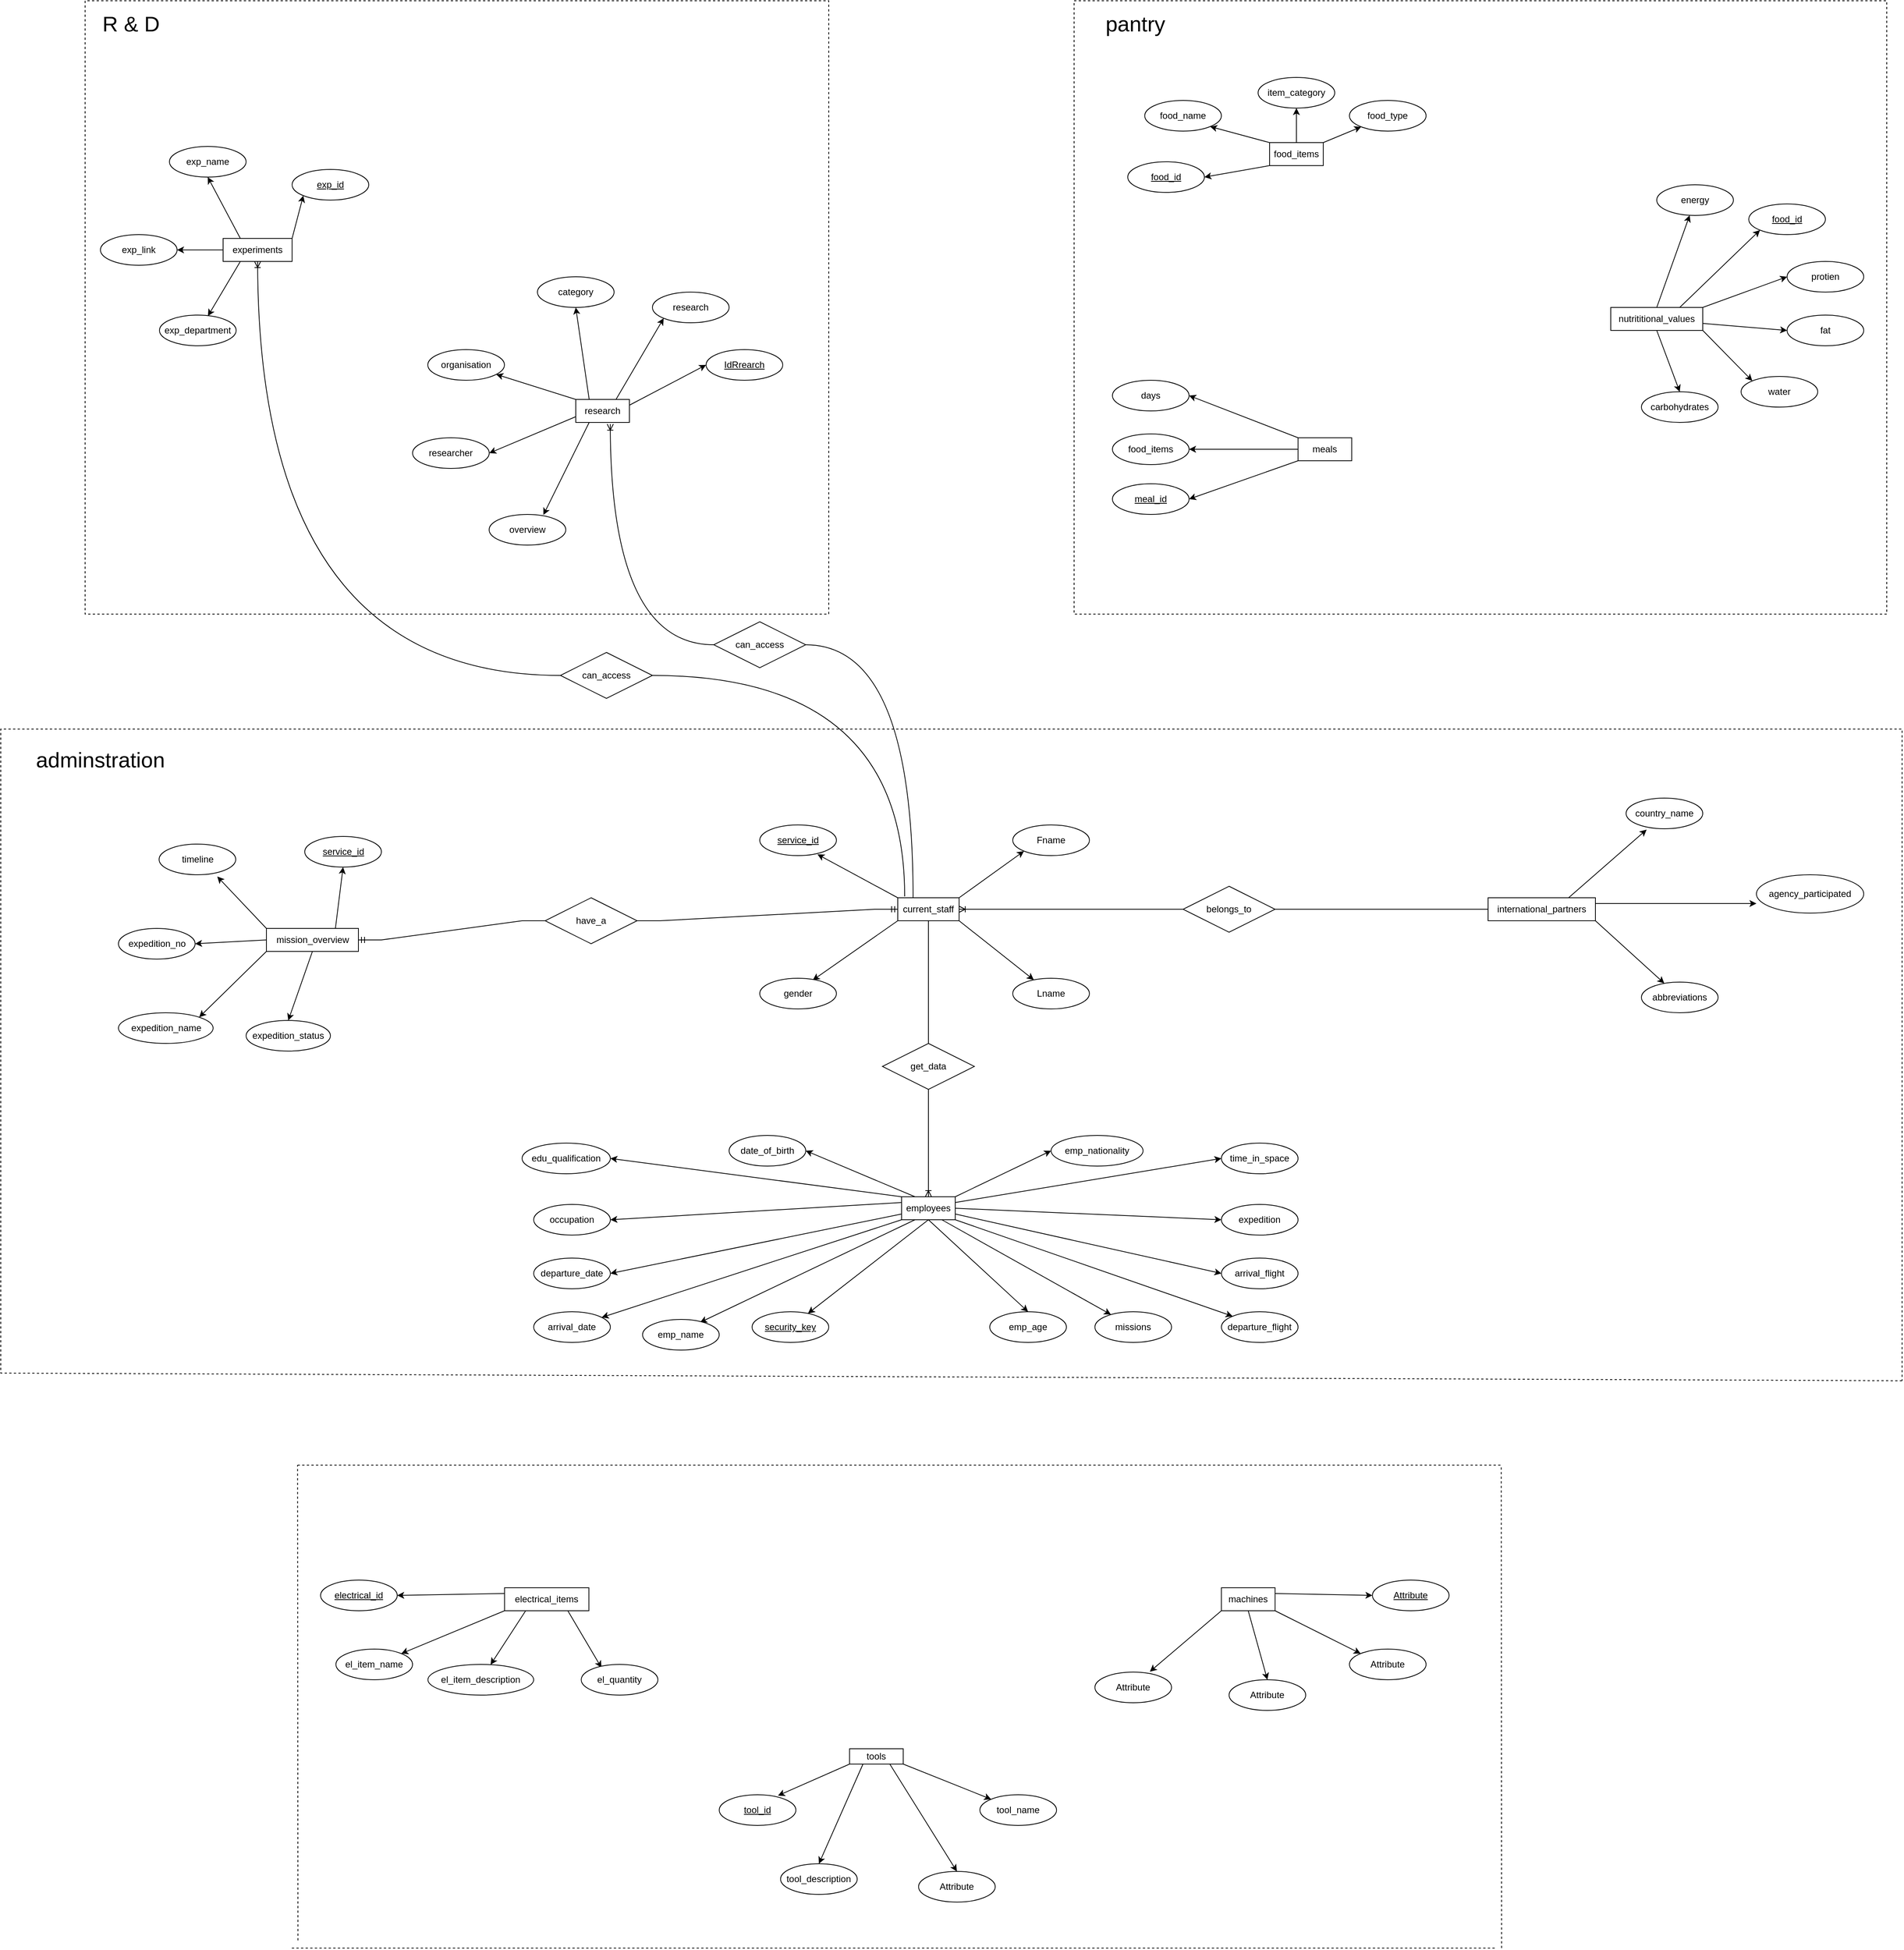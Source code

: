 <mxfile version="15.9.1" type="device" pages="2"><diagram id="Meu-DAE6nR2GunlbHWn6" name="ER"><mxGraphModel dx="1701" dy="1564" grid="1" gridSize="10" guides="1" tooltips="1" connect="1" arrows="1" fold="1" page="1" pageScale="1" pageWidth="850" pageHeight="1100" math="0" shadow="0"><root><mxCell id="0"/><mxCell id="1" parent="0"/><mxCell id="KJuabL0b6Y3K0ui6yHia-2" style="rounded=0;orthogonalLoop=1;jettySize=auto;html=1;exitX=0;exitY=1;exitDx=0;exitDy=0;entryX=1;entryY=0.5;entryDx=0;entryDy=0;" edge="1" parent="1" source="NBVIMYGqpOCXTa_7i8ly-1" target="FmeqCKFw7_zLsxE-L1jd-34"><mxGeometry relative="1" as="geometry"/></mxCell><mxCell id="KJuabL0b6Y3K0ui6yHia-3" style="edgeStyle=none;rounded=0;orthogonalLoop=1;jettySize=auto;html=1;exitX=0;exitY=0;exitDx=0;exitDy=0;entryX=1;entryY=1;entryDx=0;entryDy=0;" edge="1" parent="1" source="NBVIMYGqpOCXTa_7i8ly-1" target="FmeqCKFw7_zLsxE-L1jd-35"><mxGeometry relative="1" as="geometry"/></mxCell><mxCell id="KJuabL0b6Y3K0ui6yHia-4" style="edgeStyle=none;rounded=0;orthogonalLoop=1;jettySize=auto;html=1;exitX=0.5;exitY=0;exitDx=0;exitDy=0;entryX=0.5;entryY=1;entryDx=0;entryDy=0;" edge="1" parent="1" source="NBVIMYGqpOCXTa_7i8ly-1" target="FmeqCKFw7_zLsxE-L1jd-36"><mxGeometry relative="1" as="geometry"/></mxCell><mxCell id="KJuabL0b6Y3K0ui6yHia-5" style="edgeStyle=none;rounded=0;orthogonalLoop=1;jettySize=auto;html=1;exitX=1;exitY=0;exitDx=0;exitDy=0;" edge="1" parent="1" source="NBVIMYGqpOCXTa_7i8ly-1" target="FmeqCKFw7_zLsxE-L1jd-37"><mxGeometry relative="1" as="geometry"/></mxCell><mxCell id="NBVIMYGqpOCXTa_7i8ly-1" value="food_items" style="whiteSpace=wrap;html=1;align=center;" parent="1" vertex="1"><mxGeometry x="1295" y="-565" width="70" height="30" as="geometry"/></mxCell><mxCell id="FmeqCKFw7_zLsxE-L1jd-12" style="rounded=0;orthogonalLoop=1;jettySize=auto;html=1;exitX=0.25;exitY=0;exitDx=0;exitDy=0;entryX=0.5;entryY=1;entryDx=0;entryDy=0;" parent="1" source="KOh-QxmBEkVCkm1Fh-FR-1" target="FmeqCKFw7_zLsxE-L1jd-4" edge="1"><mxGeometry relative="1" as="geometry"/></mxCell><mxCell id="FmeqCKFw7_zLsxE-L1jd-13" style="edgeStyle=none;rounded=0;orthogonalLoop=1;jettySize=auto;html=1;exitX=1;exitY=0;exitDx=0;exitDy=0;entryX=0;entryY=1;entryDx=0;entryDy=0;" parent="1" source="KOh-QxmBEkVCkm1Fh-FR-1" target="FmeqCKFw7_zLsxE-L1jd-2" edge="1"><mxGeometry relative="1" as="geometry"/></mxCell><mxCell id="FmeqCKFw7_zLsxE-L1jd-14" style="edgeStyle=none;rounded=0;orthogonalLoop=1;jettySize=auto;html=1;exitX=0;exitY=0.5;exitDx=0;exitDy=0;entryX=1;entryY=0.5;entryDx=0;entryDy=0;" parent="1" source="KOh-QxmBEkVCkm1Fh-FR-1" target="FmeqCKFw7_zLsxE-L1jd-5" edge="1"><mxGeometry relative="1" as="geometry"/></mxCell><mxCell id="FmeqCKFw7_zLsxE-L1jd-15" style="edgeStyle=none;rounded=0;orthogonalLoop=1;jettySize=auto;html=1;exitX=0.25;exitY=1;exitDx=0;exitDy=0;entryX=0.632;entryY=0.031;entryDx=0;entryDy=0;entryPerimeter=0;" parent="1" source="KOh-QxmBEkVCkm1Fh-FR-1" target="FmeqCKFw7_zLsxE-L1jd-6" edge="1"><mxGeometry relative="1" as="geometry"/></mxCell><mxCell id="KOh-QxmBEkVCkm1Fh-FR-1" value="experiments" style="whiteSpace=wrap;html=1;align=center;" parent="1" vertex="1"><mxGeometry x="-70" y="-440" width="90" height="30" as="geometry"/></mxCell><mxCell id="EpKKMRUaQSe7AEPblxF5-6" style="edgeStyle=none;rounded=0;orthogonalLoop=1;jettySize=auto;html=1;exitX=0.75;exitY=0;exitDx=0;exitDy=0;entryX=0.268;entryY=1.028;entryDx=0;entryDy=0;entryPerimeter=0;fontSize=12;" parent="1" source="KOh-QxmBEkVCkm1Fh-FR-2" target="EpKKMRUaQSe7AEPblxF5-3" edge="1"><mxGeometry relative="1" as="geometry"/></mxCell><mxCell id="EpKKMRUaQSe7AEPblxF5-7" style="edgeStyle=none;rounded=0;orthogonalLoop=1;jettySize=auto;html=1;exitX=1;exitY=1;exitDx=0;exitDy=0;fontSize=12;" parent="1" source="KOh-QxmBEkVCkm1Fh-FR-2" target="EpKKMRUaQSe7AEPblxF5-5" edge="1"><mxGeometry relative="1" as="geometry"/></mxCell><mxCell id="EpKKMRUaQSe7AEPblxF5-8" style="edgeStyle=none;rounded=0;orthogonalLoop=1;jettySize=auto;html=1;exitX=1;exitY=0.25;exitDx=0;exitDy=0;entryX=0;entryY=0.75;entryDx=0;entryDy=0;entryPerimeter=0;fontSize=12;" parent="1" source="KOh-QxmBEkVCkm1Fh-FR-2" target="EpKKMRUaQSe7AEPblxF5-4" edge="1"><mxGeometry relative="1" as="geometry"/></mxCell><mxCell id="KOh-QxmBEkVCkm1Fh-FR-2" value="international_partners" style="whiteSpace=wrap;html=1;align=center;" parent="1" vertex="1"><mxGeometry x="1580" y="420" width="140" height="30" as="geometry"/></mxCell><mxCell id="0EeKKv8ZdjxLqJ-xbIhL-30" style="edgeStyle=none;rounded=0;orthogonalLoop=1;jettySize=auto;html=1;exitX=0;exitY=1;exitDx=0;exitDy=0;entryX=0.766;entryY=0.029;entryDx=0;entryDy=0;entryPerimeter=0;fontSize=12;" parent="1" source="KOh-QxmBEkVCkm1Fh-FR-3" target="0EeKKv8ZdjxLqJ-xbIhL-8" edge="1"><mxGeometry relative="1" as="geometry"/></mxCell><mxCell id="0EeKKv8ZdjxLqJ-xbIhL-31" style="edgeStyle=none;rounded=0;orthogonalLoop=1;jettySize=auto;html=1;exitX=1;exitY=1;exitDx=0;exitDy=0;entryX=0;entryY=0;entryDx=0;entryDy=0;fontSize=12;" parent="1" source="KOh-QxmBEkVCkm1Fh-FR-3" target="0EeKKv8ZdjxLqJ-xbIhL-11" edge="1"><mxGeometry relative="1" as="geometry"/></mxCell><mxCell id="0EeKKv8ZdjxLqJ-xbIhL-32" style="edgeStyle=none;rounded=0;orthogonalLoop=1;jettySize=auto;html=1;exitX=0.25;exitY=1;exitDx=0;exitDy=0;entryX=0.5;entryY=0;entryDx=0;entryDy=0;fontSize=12;" parent="1" source="KOh-QxmBEkVCkm1Fh-FR-3" target="0EeKKv8ZdjxLqJ-xbIhL-9" edge="1"><mxGeometry relative="1" as="geometry"/></mxCell><mxCell id="0EeKKv8ZdjxLqJ-xbIhL-33" style="edgeStyle=none;rounded=0;orthogonalLoop=1;jettySize=auto;html=1;exitX=0.75;exitY=1;exitDx=0;exitDy=0;entryX=0.5;entryY=0;entryDx=0;entryDy=0;fontSize=12;" parent="1" source="KOh-QxmBEkVCkm1Fh-FR-3" target="0EeKKv8ZdjxLqJ-xbIhL-10" edge="1"><mxGeometry relative="1" as="geometry"/></mxCell><mxCell id="KOh-QxmBEkVCkm1Fh-FR-3" value="tools" style="whiteSpace=wrap;html=1;align=center;" parent="1" vertex="1"><mxGeometry x="747.14" y="1530" width="70" height="20" as="geometry"/></mxCell><mxCell id="0EeKKv8ZdjxLqJ-xbIhL-64" style="edgeStyle=none;rounded=0;orthogonalLoop=1;jettySize=auto;html=1;exitX=0;exitY=1;exitDx=0;exitDy=0;fontSize=12;" parent="1" source="KOh-QxmBEkVCkm1Fh-FR-4" target="0EeKKv8ZdjxLqJ-xbIhL-42" edge="1"><mxGeometry relative="1" as="geometry"/></mxCell><mxCell id="0EeKKv8ZdjxLqJ-xbIhL-65" style="edgeStyle=none;rounded=0;orthogonalLoop=1;jettySize=auto;html=1;exitX=0.25;exitY=0;exitDx=0;exitDy=0;entryX=1;entryY=0.5;entryDx=0;entryDy=0;fontSize=12;" parent="1" source="KOh-QxmBEkVCkm1Fh-FR-4" target="0EeKKv8ZdjxLqJ-xbIhL-63" edge="1"><mxGeometry relative="1" as="geometry"/></mxCell><mxCell id="0EeKKv8ZdjxLqJ-xbIhL-66" style="edgeStyle=none;rounded=0;orthogonalLoop=1;jettySize=auto;html=1;exitX=0;exitY=0;exitDx=0;exitDy=0;entryX=1;entryY=0.5;entryDx=0;entryDy=0;fontSize=12;" parent="1" source="KOh-QxmBEkVCkm1Fh-FR-4" target="0EeKKv8ZdjxLqJ-xbIhL-39" edge="1"><mxGeometry relative="1" as="geometry"/></mxCell><mxCell id="0EeKKv8ZdjxLqJ-xbIhL-67" style="edgeStyle=none;rounded=0;orthogonalLoop=1;jettySize=auto;html=1;exitX=0;exitY=0.25;exitDx=0;exitDy=0;entryX=1;entryY=0.5;entryDx=0;entryDy=0;fontSize=12;" parent="1" source="KOh-QxmBEkVCkm1Fh-FR-4" target="0EeKKv8ZdjxLqJ-xbIhL-40" edge="1"><mxGeometry relative="1" as="geometry"/></mxCell><mxCell id="0EeKKv8ZdjxLqJ-xbIhL-68" style="edgeStyle=none;rounded=0;orthogonalLoop=1;jettySize=auto;html=1;exitX=0;exitY=0.75;exitDx=0;exitDy=0;entryX=1;entryY=0.5;entryDx=0;entryDy=0;fontSize=12;" parent="1" source="KOh-QxmBEkVCkm1Fh-FR-4" target="0EeKKv8ZdjxLqJ-xbIhL-41" edge="1"><mxGeometry relative="1" as="geometry"/></mxCell><mxCell id="0EeKKv8ZdjxLqJ-xbIhL-69" style="edgeStyle=none;rounded=0;orthogonalLoop=1;jettySize=auto;html=1;exitX=0.25;exitY=1;exitDx=0;exitDy=0;entryX=0.75;entryY=0.097;entryDx=0;entryDy=0;entryPerimeter=0;fontSize=12;" parent="1" source="KOh-QxmBEkVCkm1Fh-FR-4" target="0EeKKv8ZdjxLqJ-xbIhL-43" edge="1"><mxGeometry relative="1" as="geometry"/></mxCell><mxCell id="0EeKKv8ZdjxLqJ-xbIhL-70" style="edgeStyle=none;rounded=0;orthogonalLoop=1;jettySize=auto;html=1;exitX=0.5;exitY=1;exitDx=0;exitDy=0;fontSize=12;" parent="1" source="KOh-QxmBEkVCkm1Fh-FR-4" target="0EeKKv8ZdjxLqJ-xbIhL-37" edge="1"><mxGeometry relative="1" as="geometry"/></mxCell><mxCell id="0EeKKv8ZdjxLqJ-xbIhL-71" style="edgeStyle=none;rounded=0;orthogonalLoop=1;jettySize=auto;html=1;exitX=0.5;exitY=1;exitDx=0;exitDy=0;entryX=0.5;entryY=0;entryDx=0;entryDy=0;fontSize=12;" parent="1" source="KOh-QxmBEkVCkm1Fh-FR-4" target="0EeKKv8ZdjxLqJ-xbIhL-44" edge="1"><mxGeometry relative="1" as="geometry"/></mxCell><mxCell id="0EeKKv8ZdjxLqJ-xbIhL-74" style="edgeStyle=none;rounded=0;orthogonalLoop=1;jettySize=auto;html=1;exitX=0.75;exitY=1;exitDx=0;exitDy=0;fontSize=12;" parent="1" source="KOh-QxmBEkVCkm1Fh-FR-4" target="0EeKKv8ZdjxLqJ-xbIhL-49" edge="1"><mxGeometry relative="1" as="geometry"/></mxCell><mxCell id="0EeKKv8ZdjxLqJ-xbIhL-75" style="edgeStyle=none;rounded=0;orthogonalLoop=1;jettySize=auto;html=1;exitX=1;exitY=1;exitDx=0;exitDy=0;entryX=0;entryY=0;entryDx=0;entryDy=0;fontSize=12;" parent="1" source="KOh-QxmBEkVCkm1Fh-FR-4" target="0EeKKv8ZdjxLqJ-xbIhL-46" edge="1"><mxGeometry relative="1" as="geometry"/></mxCell><mxCell id="0EeKKv8ZdjxLqJ-xbIhL-76" style="edgeStyle=none;rounded=0;orthogonalLoop=1;jettySize=auto;html=1;exitX=1;exitY=0.75;exitDx=0;exitDy=0;entryX=0;entryY=0.5;entryDx=0;entryDy=0;fontSize=12;" parent="1" source="KOh-QxmBEkVCkm1Fh-FR-4" target="0EeKKv8ZdjxLqJ-xbIhL-45" edge="1"><mxGeometry relative="1" as="geometry"/></mxCell><mxCell id="0EeKKv8ZdjxLqJ-xbIhL-77" style="edgeStyle=none;rounded=0;orthogonalLoop=1;jettySize=auto;html=1;exitX=1;exitY=0.5;exitDx=0;exitDy=0;entryX=0;entryY=0.5;entryDx=0;entryDy=0;fontSize=12;" parent="1" source="KOh-QxmBEkVCkm1Fh-FR-4" target="0EeKKv8ZdjxLqJ-xbIhL-47" edge="1"><mxGeometry relative="1" as="geometry"/></mxCell><mxCell id="0EeKKv8ZdjxLqJ-xbIhL-78" style="edgeStyle=none;rounded=0;orthogonalLoop=1;jettySize=auto;html=1;exitX=1;exitY=0.25;exitDx=0;exitDy=0;entryX=0;entryY=0.5;entryDx=0;entryDy=0;fontSize=12;" parent="1" source="KOh-QxmBEkVCkm1Fh-FR-4" target="0EeKKv8ZdjxLqJ-xbIhL-48" edge="1"><mxGeometry relative="1" as="geometry"/></mxCell><mxCell id="0EeKKv8ZdjxLqJ-xbIhL-79" style="edgeStyle=none;rounded=0;orthogonalLoop=1;jettySize=auto;html=1;exitX=1;exitY=0;exitDx=0;exitDy=0;entryX=0;entryY=0.5;entryDx=0;entryDy=0;fontSize=12;" parent="1" source="KOh-QxmBEkVCkm1Fh-FR-4" target="KJuabL0b6Y3K0ui6yHia-1" edge="1"><mxGeometry relative="1" as="geometry"><mxPoint x="1016.228" y="767.235" as="targetPoint"/></mxGeometry></mxCell><mxCell id="KOh-QxmBEkVCkm1Fh-FR-4" value="employees" style="whiteSpace=wrap;html=1;align=center;" parent="1" vertex="1"><mxGeometry x="815" y="810" width="70" height="30" as="geometry"/></mxCell><mxCell id="FmeqCKFw7_zLsxE-L1jd-16" style="edgeStyle=none;rounded=0;orthogonalLoop=1;jettySize=auto;html=1;exitX=1;exitY=0.25;exitDx=0;exitDy=0;entryX=0;entryY=0.5;entryDx=0;entryDy=0;" parent="1" source="KOh-QxmBEkVCkm1Fh-FR-5" target="FmeqCKFw7_zLsxE-L1jd-1" edge="1"><mxGeometry relative="1" as="geometry"/></mxCell><mxCell id="FmeqCKFw7_zLsxE-L1jd-17" style="edgeStyle=none;rounded=0;orthogonalLoop=1;jettySize=auto;html=1;exitX=0.75;exitY=0;exitDx=0;exitDy=0;entryX=0;entryY=1;entryDx=0;entryDy=0;" parent="1" source="KOh-QxmBEkVCkm1Fh-FR-5" target="FmeqCKFw7_zLsxE-L1jd-7" edge="1"><mxGeometry relative="1" as="geometry"/></mxCell><mxCell id="FmeqCKFw7_zLsxE-L1jd-18" style="edgeStyle=none;rounded=0;orthogonalLoop=1;jettySize=auto;html=1;exitX=0;exitY=0;exitDx=0;exitDy=0;" parent="1" source="KOh-QxmBEkVCkm1Fh-FR-5" target="FmeqCKFw7_zLsxE-L1jd-9" edge="1"><mxGeometry relative="1" as="geometry"/></mxCell><mxCell id="FmeqCKFw7_zLsxE-L1jd-19" style="edgeStyle=none;rounded=0;orthogonalLoop=1;jettySize=auto;html=1;exitX=0.25;exitY=0;exitDx=0;exitDy=0;entryX=0.5;entryY=1;entryDx=0;entryDy=0;" parent="1" source="KOh-QxmBEkVCkm1Fh-FR-5" target="FmeqCKFw7_zLsxE-L1jd-8" edge="1"><mxGeometry relative="1" as="geometry"/></mxCell><mxCell id="FmeqCKFw7_zLsxE-L1jd-20" style="edgeStyle=none;rounded=0;orthogonalLoop=1;jettySize=auto;html=1;exitX=0;exitY=0.75;exitDx=0;exitDy=0;entryX=1;entryY=0.5;entryDx=0;entryDy=0;" parent="1" source="KOh-QxmBEkVCkm1Fh-FR-5" target="FmeqCKFw7_zLsxE-L1jd-10" edge="1"><mxGeometry relative="1" as="geometry"/></mxCell><mxCell id="FmeqCKFw7_zLsxE-L1jd-21" style="edgeStyle=none;rounded=0;orthogonalLoop=1;jettySize=auto;html=1;exitX=0.25;exitY=1;exitDx=0;exitDy=0;entryX=0.708;entryY=0.016;entryDx=0;entryDy=0;entryPerimeter=0;" parent="1" source="KOh-QxmBEkVCkm1Fh-FR-5" target="FmeqCKFw7_zLsxE-L1jd-11" edge="1"><mxGeometry relative="1" as="geometry"/></mxCell><mxCell id="KOh-QxmBEkVCkm1Fh-FR-5" value="research" style="whiteSpace=wrap;html=1;align=center;" parent="1" vertex="1"><mxGeometry x="390" y="-230" width="70" height="30" as="geometry"/></mxCell><mxCell id="0EeKKv8ZdjxLqJ-xbIhL-20" style="rounded=0;orthogonalLoop=1;jettySize=auto;html=1;exitX=0.25;exitY=1;exitDx=0;exitDy=0;fontSize=12;" parent="1" source="KOh-QxmBEkVCkm1Fh-FR-6" target="0EeKKv8ZdjxLqJ-xbIhL-14" edge="1"><mxGeometry relative="1" as="geometry"/></mxCell><mxCell id="0EeKKv8ZdjxLqJ-xbIhL-21" style="edgeStyle=none;rounded=0;orthogonalLoop=1;jettySize=auto;html=1;exitX=0.75;exitY=1;exitDx=0;exitDy=0;entryX=0.264;entryY=0.108;entryDx=0;entryDy=0;entryPerimeter=0;fontSize=12;" parent="1" source="KOh-QxmBEkVCkm1Fh-FR-6" target="0EeKKv8ZdjxLqJ-xbIhL-15" edge="1"><mxGeometry relative="1" as="geometry"/></mxCell><mxCell id="0EeKKv8ZdjxLqJ-xbIhL-22" style="edgeStyle=none;rounded=0;orthogonalLoop=1;jettySize=auto;html=1;exitX=0;exitY=1;exitDx=0;exitDy=0;entryX=1;entryY=0;entryDx=0;entryDy=0;fontSize=12;" parent="1" source="KOh-QxmBEkVCkm1Fh-FR-6" target="0EeKKv8ZdjxLqJ-xbIhL-13" edge="1"><mxGeometry relative="1" as="geometry"/></mxCell><mxCell id="0EeKKv8ZdjxLqJ-xbIhL-24" style="edgeStyle=none;rounded=0;orthogonalLoop=1;jettySize=auto;html=1;exitX=0;exitY=0.25;exitDx=0;exitDy=0;entryX=1;entryY=0.5;entryDx=0;entryDy=0;fontSize=12;" parent="1" source="KOh-QxmBEkVCkm1Fh-FR-6" target="0EeKKv8ZdjxLqJ-xbIhL-12" edge="1"><mxGeometry relative="1" as="geometry"/></mxCell><mxCell id="KOh-QxmBEkVCkm1Fh-FR-6" value="electrical_items" style="whiteSpace=wrap;html=1;align=center;" parent="1" vertex="1"><mxGeometry x="297.14" y="1320" width="110" height="30" as="geometry"/></mxCell><mxCell id="0EeKKv8ZdjxLqJ-xbIhL-80" style="edgeStyle=none;rounded=0;orthogonalLoop=1;jettySize=auto;html=1;exitX=0;exitY=0;exitDx=0;exitDy=0;entryX=0.753;entryY=0.959;entryDx=0;entryDy=0;entryPerimeter=0;fontSize=12;" parent="1" source="KOh-QxmBEkVCkm1Fh-FR-7" target="0EeKKv8ZdjxLqJ-xbIhL-53" edge="1"><mxGeometry relative="1" as="geometry"/></mxCell><mxCell id="0EeKKv8ZdjxLqJ-xbIhL-81" style="edgeStyle=none;rounded=0;orthogonalLoop=1;jettySize=auto;html=1;exitX=0;exitY=1;exitDx=0;exitDy=0;entryX=0.691;entryY=0.063;entryDx=0;entryDy=0;entryPerimeter=0;fontSize=12;" parent="1" source="KOh-QxmBEkVCkm1Fh-FR-7" target="0EeKKv8ZdjxLqJ-xbIhL-56" edge="1"><mxGeometry relative="1" as="geometry"/></mxCell><mxCell id="0EeKKv8ZdjxLqJ-xbIhL-82" style="edgeStyle=none;rounded=0;orthogonalLoop=1;jettySize=auto;html=1;exitX=1;exitY=1;exitDx=0;exitDy=0;fontSize=12;" parent="1" source="KOh-QxmBEkVCkm1Fh-FR-7" target="0EeKKv8ZdjxLqJ-xbIhL-55" edge="1"><mxGeometry relative="1" as="geometry"/></mxCell><mxCell id="0EeKKv8ZdjxLqJ-xbIhL-83" style="edgeStyle=none;rounded=0;orthogonalLoop=1;jettySize=auto;html=1;exitX=1;exitY=0;exitDx=0;exitDy=0;entryX=0;entryY=1;entryDx=0;entryDy=0;fontSize=12;" parent="1" source="KOh-QxmBEkVCkm1Fh-FR-7" target="0EeKKv8ZdjxLqJ-xbIhL-54" edge="1"><mxGeometry relative="1" as="geometry"/></mxCell><mxCell id="KOh-QxmBEkVCkm1Fh-FR-7" value="current_staff" style="whiteSpace=wrap;html=1;align=center;" parent="1" vertex="1"><mxGeometry x="810" y="420" width="80" height="30" as="geometry"/></mxCell><mxCell id="0EeKKv8ZdjxLqJ-xbIhL-25" style="edgeStyle=none;rounded=0;orthogonalLoop=1;jettySize=auto;html=1;exitX=0;exitY=1;exitDx=0;exitDy=0;entryX=0.717;entryY=-0.014;entryDx=0;entryDy=0;entryPerimeter=0;fontSize=12;" parent="1" source="KOh-QxmBEkVCkm1Fh-FR-8" target="0EeKKv8ZdjxLqJ-xbIhL-19" edge="1"><mxGeometry relative="1" as="geometry"/></mxCell><mxCell id="0EeKKv8ZdjxLqJ-xbIhL-27" style="edgeStyle=none;rounded=0;orthogonalLoop=1;jettySize=auto;html=1;exitX=0.5;exitY=1;exitDx=0;exitDy=0;entryX=0.5;entryY=0;entryDx=0;entryDy=0;fontSize=12;" parent="1" source="KOh-QxmBEkVCkm1Fh-FR-8" target="0EeKKv8ZdjxLqJ-xbIhL-18" edge="1"><mxGeometry relative="1" as="geometry"/></mxCell><mxCell id="0EeKKv8ZdjxLqJ-xbIhL-28" style="edgeStyle=none;rounded=0;orthogonalLoop=1;jettySize=auto;html=1;exitX=1;exitY=1;exitDx=0;exitDy=0;entryX=0;entryY=0;entryDx=0;entryDy=0;fontSize=12;" parent="1" source="KOh-QxmBEkVCkm1Fh-FR-8" target="0EeKKv8ZdjxLqJ-xbIhL-17" edge="1"><mxGeometry relative="1" as="geometry"/></mxCell><mxCell id="0EeKKv8ZdjxLqJ-xbIhL-29" style="edgeStyle=none;rounded=0;orthogonalLoop=1;jettySize=auto;html=1;exitX=1;exitY=0.25;exitDx=0;exitDy=0;entryX=0;entryY=0.5;entryDx=0;entryDy=0;fontSize=12;" parent="1" source="KOh-QxmBEkVCkm1Fh-FR-8" target="0EeKKv8ZdjxLqJ-xbIhL-16" edge="1"><mxGeometry relative="1" as="geometry"/></mxCell><mxCell id="KOh-QxmBEkVCkm1Fh-FR-8" value="machines" style="whiteSpace=wrap;html=1;align=center;" parent="1" vertex="1"><mxGeometry x="1232.14" y="1320" width="70" height="30" as="geometry"/></mxCell><mxCell id="FmeqCKFw7_zLsxE-L1jd-42" style="edgeStyle=none;rounded=0;orthogonalLoop=1;jettySize=auto;html=1;exitX=0.5;exitY=0;exitDx=0;exitDy=0;" parent="1" source="KOh-QxmBEkVCkm1Fh-FR-10" target="FmeqCKFw7_zLsxE-L1jd-24" edge="1"><mxGeometry relative="1" as="geometry"/></mxCell><mxCell id="FmeqCKFw7_zLsxE-L1jd-43" style="edgeStyle=none;rounded=0;orthogonalLoop=1;jettySize=auto;html=1;exitX=0.75;exitY=0;exitDx=0;exitDy=0;entryX=0;entryY=1;entryDx=0;entryDy=0;" parent="1" source="KOh-QxmBEkVCkm1Fh-FR-10" target="FmeqCKFw7_zLsxE-L1jd-22" edge="1"><mxGeometry relative="1" as="geometry"/></mxCell><mxCell id="FmeqCKFw7_zLsxE-L1jd-44" style="edgeStyle=none;rounded=0;orthogonalLoop=1;jettySize=auto;html=1;exitX=1;exitY=0;exitDx=0;exitDy=0;entryX=0;entryY=0.5;entryDx=0;entryDy=0;" parent="1" source="KOh-QxmBEkVCkm1Fh-FR-10" target="FmeqCKFw7_zLsxE-L1jd-23" edge="1"><mxGeometry relative="1" as="geometry"/></mxCell><mxCell id="FmeqCKFw7_zLsxE-L1jd-45" style="edgeStyle=none;rounded=0;orthogonalLoop=1;jettySize=auto;html=1;entryX=0;entryY=0.5;entryDx=0;entryDy=0;" parent="1" target="FmeqCKFw7_zLsxE-L1jd-25" edge="1"><mxGeometry relative="1" as="geometry"><mxPoint x="1850" y="-330" as="sourcePoint"/></mxGeometry></mxCell><mxCell id="FmeqCKFw7_zLsxE-L1jd-47" style="edgeStyle=none;rounded=0;orthogonalLoop=1;jettySize=auto;html=1;exitX=1;exitY=1;exitDx=0;exitDy=0;entryX=0;entryY=0;entryDx=0;entryDy=0;" parent="1" source="KOh-QxmBEkVCkm1Fh-FR-10" target="FmeqCKFw7_zLsxE-L1jd-26" edge="1"><mxGeometry relative="1" as="geometry"/></mxCell><mxCell id="FmeqCKFw7_zLsxE-L1jd-48" style="edgeStyle=none;rounded=0;orthogonalLoop=1;jettySize=auto;html=1;exitX=0.5;exitY=1;exitDx=0;exitDy=0;entryX=0.5;entryY=0;entryDx=0;entryDy=0;" parent="1" source="KOh-QxmBEkVCkm1Fh-FR-10" target="FmeqCKFw7_zLsxE-L1jd-27" edge="1"><mxGeometry relative="1" as="geometry"/></mxCell><mxCell id="KOh-QxmBEkVCkm1Fh-FR-10" value="nutrititional_values" style="whiteSpace=wrap;html=1;align=center;" parent="1" vertex="1"><mxGeometry x="1740.0" y="-350" width="120" height="30" as="geometry"/></mxCell><mxCell id="FmeqCKFw7_zLsxE-L1jd-38" style="edgeStyle=none;rounded=0;orthogonalLoop=1;jettySize=auto;html=1;entryX=1;entryY=0.5;entryDx=0;entryDy=0;exitX=0;exitY=0;exitDx=0;exitDy=0;" parent="1" source="KOh-QxmBEkVCkm1Fh-FR-11" target="FmeqCKFw7_zLsxE-L1jd-33" edge="1"><mxGeometry relative="1" as="geometry"><mxPoint x="1240" y="-165" as="sourcePoint"/></mxGeometry></mxCell><mxCell id="FmeqCKFw7_zLsxE-L1jd-39" style="edgeStyle=none;rounded=0;orthogonalLoop=1;jettySize=auto;html=1;exitX=0;exitY=1;exitDx=0;exitDy=0;entryX=1;entryY=0.5;entryDx=0;entryDy=0;" parent="1" source="KOh-QxmBEkVCkm1Fh-FR-11" target="FmeqCKFw7_zLsxE-L1jd-31" edge="1"><mxGeometry relative="1" as="geometry"/></mxCell><mxCell id="FmeqCKFw7_zLsxE-L1jd-40" style="edgeStyle=none;rounded=0;orthogonalLoop=1;jettySize=auto;html=1;exitX=0;exitY=0.5;exitDx=0;exitDy=0;entryX=1;entryY=0.5;entryDx=0;entryDy=0;" parent="1" source="KOh-QxmBEkVCkm1Fh-FR-11" target="FmeqCKFw7_zLsxE-L1jd-32" edge="1"><mxGeometry relative="1" as="geometry"/></mxCell><mxCell id="KOh-QxmBEkVCkm1Fh-FR-11" value="meals" style="whiteSpace=wrap;html=1;align=center;" parent="1" vertex="1"><mxGeometry x="1332.14" y="-180" width="70" height="30" as="geometry"/></mxCell><mxCell id="0EeKKv8ZdjxLqJ-xbIhL-3" value="" style="endArrow=none;dashed=1;html=1;rounded=0;" parent="1" edge="1"><mxGeometry width="50" height="50" relative="1" as="geometry"><mxPoint x="27.14" y="1160" as="sourcePoint"/><mxPoint x="1597.14" y="1160" as="targetPoint"/></mxGeometry></mxCell><mxCell id="0EeKKv8ZdjxLqJ-xbIhL-4" value="" style="endArrow=none;dashed=1;html=1;rounded=0;" parent="1" edge="1"><mxGeometry width="50" height="50" relative="1" as="geometry"><mxPoint x="27.64" y="1780" as="sourcePoint"/><mxPoint x="27.14" y="1160" as="targetPoint"/></mxGeometry></mxCell><mxCell id="0EeKKv8ZdjxLqJ-xbIhL-5" value="" style="endArrow=none;dashed=1;html=1;rounded=0;" parent="1" edge="1"><mxGeometry width="50" height="50" relative="1" as="geometry"><mxPoint x="19.64" y="1790" as="sourcePoint"/><mxPoint x="1589.64" y="1790" as="targetPoint"/></mxGeometry></mxCell><mxCell id="0EeKKv8ZdjxLqJ-xbIhL-6" value="" style="endArrow=none;dashed=1;html=1;rounded=0;" parent="1" edge="1"><mxGeometry width="50" height="50" relative="1" as="geometry"><mxPoint x="1597.64" y="1790" as="sourcePoint"/><mxPoint x="1597.14" y="1160" as="targetPoint"/></mxGeometry></mxCell><mxCell id="0EeKKv8ZdjxLqJ-xbIhL-8" value="tool_id" style="ellipse;whiteSpace=wrap;html=1;align=center;fontStyle=4;fontSize=12;" parent="1" vertex="1"><mxGeometry x="577.14" y="1590" width="100" height="40" as="geometry"/></mxCell><mxCell id="0EeKKv8ZdjxLqJ-xbIhL-9" value="tool_description" style="ellipse;whiteSpace=wrap;html=1;align=center;fontSize=12;" parent="1" vertex="1"><mxGeometry x="657.14" y="1680" width="100" height="40" as="geometry"/></mxCell><mxCell id="0EeKKv8ZdjxLqJ-xbIhL-10" value="Attribute" style="ellipse;whiteSpace=wrap;html=1;align=center;fontSize=12;" parent="1" vertex="1"><mxGeometry x="837.14" y="1690" width="100" height="40" as="geometry"/></mxCell><mxCell id="0EeKKv8ZdjxLqJ-xbIhL-11" value="tool_name" style="ellipse;whiteSpace=wrap;html=1;align=center;fontSize=12;" parent="1" vertex="1"><mxGeometry x="917.14" y="1590" width="100" height="40" as="geometry"/></mxCell><mxCell id="0EeKKv8ZdjxLqJ-xbIhL-12" value="electrical_id" style="ellipse;whiteSpace=wrap;html=1;align=center;fontStyle=4;fontSize=12;" parent="1" vertex="1"><mxGeometry x="57.14" y="1310" width="100" height="40" as="geometry"/></mxCell><mxCell id="0EeKKv8ZdjxLqJ-xbIhL-13" value="el_item_name" style="ellipse;whiteSpace=wrap;html=1;align=center;fontSize=12;" parent="1" vertex="1"><mxGeometry x="77.14" y="1400" width="100" height="40" as="geometry"/></mxCell><mxCell id="0EeKKv8ZdjxLqJ-xbIhL-14" value="el_item_description" style="ellipse;whiteSpace=wrap;html=1;align=center;fontSize=12;" parent="1" vertex="1"><mxGeometry x="197.14" y="1420" width="138" height="40" as="geometry"/></mxCell><mxCell id="0EeKKv8ZdjxLqJ-xbIhL-15" value="el_quantity" style="ellipse;whiteSpace=wrap;html=1;align=center;fontSize=12;" parent="1" vertex="1"><mxGeometry x="397.14" y="1420" width="100" height="40" as="geometry"/></mxCell><mxCell id="0EeKKv8ZdjxLqJ-xbIhL-16" value="Attribute" style="ellipse;whiteSpace=wrap;html=1;align=center;fontStyle=4;fontSize=12;" parent="1" vertex="1"><mxGeometry x="1429.14" y="1310" width="100" height="40" as="geometry"/></mxCell><mxCell id="0EeKKv8ZdjxLqJ-xbIhL-17" value="Attribute" style="ellipse;whiteSpace=wrap;html=1;align=center;fontSize=12;" parent="1" vertex="1"><mxGeometry x="1399.14" y="1400" width="100" height="40" as="geometry"/></mxCell><mxCell id="0EeKKv8ZdjxLqJ-xbIhL-18" value="Attribute" style="ellipse;whiteSpace=wrap;html=1;align=center;fontSize=12;" parent="1" vertex="1"><mxGeometry x="1242.14" y="1440" width="100" height="40" as="geometry"/></mxCell><mxCell id="0EeKKv8ZdjxLqJ-xbIhL-19" value="Attribute" style="ellipse;whiteSpace=wrap;html=1;align=center;fontSize=12;" parent="1" vertex="1"><mxGeometry x="1067.14" y="1430" width="100" height="40" as="geometry"/></mxCell><mxCell id="0EeKKv8ZdjxLqJ-xbIhL-34" value="" style="endArrow=none;dashed=1;html=1;rounded=0;fontSize=12;" parent="1" edge="1"><mxGeometry width="50" height="50" relative="1" as="geometry"><mxPoint x="2120" y="1050" as="sourcePoint"/><mxPoint x="2120" y="1050" as="targetPoint"/><Array as="points"><mxPoint x="-360" y="1040"/><mxPoint x="-360" y="200"/><mxPoint x="2120" y="200"/></Array></mxGeometry></mxCell><mxCell id="0EeKKv8ZdjxLqJ-xbIhL-36" value="adminstration" style="text;html=1;strokeColor=none;fillColor=none;align=center;verticalAlign=middle;whiteSpace=wrap;rounded=0;fontSize=28;" parent="1" vertex="1"><mxGeometry x="-350" y="210" width="240" height="60" as="geometry"/></mxCell><mxCell id="0EeKKv8ZdjxLqJ-xbIhL-37" value="security_key" style="ellipse;whiteSpace=wrap;html=1;align=center;fontStyle=4;fontSize=12;" parent="1" vertex="1"><mxGeometry x="620" y="960" width="100" height="40" as="geometry"/></mxCell><mxCell id="0EeKKv8ZdjxLqJ-xbIhL-39" value="edu_qualification" style="ellipse;whiteSpace=wrap;html=1;align=center;fontSize=12;" parent="1" vertex="1"><mxGeometry x="320" y="740" width="115.14" height="40" as="geometry"/></mxCell><mxCell id="0EeKKv8ZdjxLqJ-xbIhL-40" value="occupation" style="ellipse;whiteSpace=wrap;html=1;align=center;fontSize=12;" parent="1" vertex="1"><mxGeometry x="335.14" y="820" width="100" height="40" as="geometry"/></mxCell><mxCell id="0EeKKv8ZdjxLqJ-xbIhL-41" value="departure_date" style="ellipse;whiteSpace=wrap;html=1;align=center;fontSize=12;" parent="1" vertex="1"><mxGeometry x="335.14" y="890" width="100" height="40" as="geometry"/></mxCell><mxCell id="0EeKKv8ZdjxLqJ-xbIhL-42" value="arrival_date" style="ellipse;whiteSpace=wrap;html=1;align=center;fontSize=12;" parent="1" vertex="1"><mxGeometry x="335.14" y="960" width="100" height="40" as="geometry"/></mxCell><mxCell id="0EeKKv8ZdjxLqJ-xbIhL-43" value="emp_name" style="ellipse;whiteSpace=wrap;html=1;align=center;fontSize=12;" parent="1" vertex="1"><mxGeometry x="477.14" y="970" width="100" height="40" as="geometry"/></mxCell><mxCell id="0EeKKv8ZdjxLqJ-xbIhL-44" value="emp_age" style="ellipse;whiteSpace=wrap;html=1;align=center;fontSize=12;" parent="1" vertex="1"><mxGeometry x="930" y="960" width="100" height="40" as="geometry"/></mxCell><mxCell id="0EeKKv8ZdjxLqJ-xbIhL-45" value="arrival_flight" style="ellipse;whiteSpace=wrap;html=1;align=center;fontSize=12;" parent="1" vertex="1"><mxGeometry x="1232.14" y="890" width="100" height="40" as="geometry"/></mxCell><mxCell id="0EeKKv8ZdjxLqJ-xbIhL-46" value="departure_flight" style="ellipse;whiteSpace=wrap;html=1;align=center;fontSize=12;" parent="1" vertex="1"><mxGeometry x="1232.14" y="960" width="100" height="40" as="geometry"/></mxCell><mxCell id="0EeKKv8ZdjxLqJ-xbIhL-47" value="expedition" style="ellipse;whiteSpace=wrap;html=1;align=center;fontSize=12;" parent="1" vertex="1"><mxGeometry x="1232.14" y="820" width="100" height="40" as="geometry"/></mxCell><mxCell id="0EeKKv8ZdjxLqJ-xbIhL-48" value="time_in_space" style="ellipse;whiteSpace=wrap;html=1;align=center;fontSize=12;" parent="1" vertex="1"><mxGeometry x="1232.14" y="740" width="100" height="40" as="geometry"/></mxCell><mxCell id="0EeKKv8ZdjxLqJ-xbIhL-49" value="missions" style="ellipse;whiteSpace=wrap;html=1;align=center;fontSize=12;" parent="1" vertex="1"><mxGeometry x="1067.14" y="960" width="100" height="40" as="geometry"/></mxCell><mxCell id="0EeKKv8ZdjxLqJ-xbIhL-53" value="service_id" style="ellipse;whiteSpace=wrap;html=1;align=center;fontStyle=4;fontSize=12;" parent="1" vertex="1"><mxGeometry x="630" y="325" width="100" height="40" as="geometry"/></mxCell><mxCell id="0EeKKv8ZdjxLqJ-xbIhL-54" value="Fname" style="ellipse;whiteSpace=wrap;html=1;align=center;fontSize=12;" parent="1" vertex="1"><mxGeometry x="960" y="325" width="100" height="40" as="geometry"/></mxCell><mxCell id="0EeKKv8ZdjxLqJ-xbIhL-55" value="Lname" style="ellipse;whiteSpace=wrap;html=1;align=center;fontSize=12;" parent="1" vertex="1"><mxGeometry x="960" y="525" width="100" height="40" as="geometry"/></mxCell><mxCell id="0EeKKv8ZdjxLqJ-xbIhL-56" value="gender" style="ellipse;whiteSpace=wrap;html=1;align=center;fontSize=12;" parent="1" vertex="1"><mxGeometry x="630" y="525" width="100" height="40" as="geometry"/></mxCell><mxCell id="0EeKKv8ZdjxLqJ-xbIhL-84" style="edgeStyle=none;rounded=0;orthogonalLoop=1;jettySize=auto;html=1;exitX=0;exitY=1;exitDx=0;exitDy=0;entryX=1;entryY=0;entryDx=0;entryDy=0;fontSize=12;" parent="1" source="0EeKKv8ZdjxLqJ-xbIhL-57" target="0EeKKv8ZdjxLqJ-xbIhL-61" edge="1"><mxGeometry relative="1" as="geometry"/></mxCell><mxCell id="0EeKKv8ZdjxLqJ-xbIhL-85" style="edgeStyle=none;rounded=0;orthogonalLoop=1;jettySize=auto;html=1;exitX=0;exitY=0.5;exitDx=0;exitDy=0;entryX=1;entryY=0.5;entryDx=0;entryDy=0;fontSize=12;" parent="1" source="0EeKKv8ZdjxLqJ-xbIhL-57" target="0EeKKv8ZdjxLqJ-xbIhL-60" edge="1"><mxGeometry relative="1" as="geometry"/></mxCell><mxCell id="0EeKKv8ZdjxLqJ-xbIhL-86" style="edgeStyle=none;rounded=0;orthogonalLoop=1;jettySize=auto;html=1;exitX=0;exitY=0;exitDx=0;exitDy=0;entryX=0.759;entryY=1.058;entryDx=0;entryDy=0;entryPerimeter=0;fontSize=12;" parent="1" source="0EeKKv8ZdjxLqJ-xbIhL-57" target="0EeKKv8ZdjxLqJ-xbIhL-59" edge="1"><mxGeometry relative="1" as="geometry"/></mxCell><mxCell id="0EeKKv8ZdjxLqJ-xbIhL-87" style="edgeStyle=none;rounded=0;orthogonalLoop=1;jettySize=auto;html=1;exitX=0.75;exitY=0;exitDx=0;exitDy=0;entryX=0.5;entryY=1;entryDx=0;entryDy=0;fontSize=12;" parent="1" source="0EeKKv8ZdjxLqJ-xbIhL-57" target="0EeKKv8ZdjxLqJ-xbIhL-58" edge="1"><mxGeometry relative="1" as="geometry"/></mxCell><mxCell id="KJuabL0b6Y3K0ui6yHia-7" style="edgeStyle=none;rounded=0;orthogonalLoop=1;jettySize=auto;html=1;exitX=0.5;exitY=1;exitDx=0;exitDy=0;entryX=0.5;entryY=0;entryDx=0;entryDy=0;" edge="1" parent="1" source="0EeKKv8ZdjxLqJ-xbIhL-57" target="KJuabL0b6Y3K0ui6yHia-6"><mxGeometry relative="1" as="geometry"/></mxCell><mxCell id="0EeKKv8ZdjxLqJ-xbIhL-57" value="mission_overview" style="whiteSpace=wrap;html=1;align=center;fontSize=12;" parent="1" vertex="1"><mxGeometry x="-13.5" y="460" width="120" height="30" as="geometry"/></mxCell><mxCell id="0EeKKv8ZdjxLqJ-xbIhL-58" value="service_id" style="ellipse;whiteSpace=wrap;html=1;align=center;fontStyle=4;fontSize=12;" parent="1" vertex="1"><mxGeometry x="36.5" y="340" width="100" height="40" as="geometry"/></mxCell><mxCell id="0EeKKv8ZdjxLqJ-xbIhL-59" value="timeline" style="ellipse;whiteSpace=wrap;html=1;align=center;fontSize=12;" parent="1" vertex="1"><mxGeometry x="-153.5" y="350" width="100" height="40" as="geometry"/></mxCell><mxCell id="0EeKKv8ZdjxLqJ-xbIhL-60" value="expedition_no" style="ellipse;whiteSpace=wrap;html=1;align=center;fontSize=12;" parent="1" vertex="1"><mxGeometry x="-206.5" y="460" width="100" height="40" as="geometry"/></mxCell><mxCell id="0EeKKv8ZdjxLqJ-xbIhL-61" value="expedition_name" style="ellipse;whiteSpace=wrap;html=1;align=center;fontSize=12;" parent="1" vertex="1"><mxGeometry x="-206.5" y="570" width="123.5" height="40" as="geometry"/></mxCell><mxCell id="0EeKKv8ZdjxLqJ-xbIhL-63" value="date_of_birth" style="ellipse;whiteSpace=wrap;html=1;align=center;fontSize=12;" parent="1" vertex="1"><mxGeometry x="590" y="730" width="100" height="40" as="geometry"/></mxCell><mxCell id="0EeKKv8ZdjxLqJ-xbIhL-88" value="" style="endArrow=none;dashed=1;html=1;rounded=0;fontSize=12;" parent="1" edge="1"><mxGeometry width="50" height="50" relative="1" as="geometry"><mxPoint x="2100" y="50" as="sourcePoint"/><mxPoint x="2100" y="50" as="targetPoint"/><Array as="points"><mxPoint x="1040" y="50"/><mxPoint x="1040" y="-750"/><mxPoint x="2100" y="-750"/></Array></mxGeometry></mxCell><mxCell id="0EeKKv8ZdjxLqJ-xbIhL-92" value="" style="endArrow=none;dashed=1;html=1;rounded=0;fontSize=12;" parent="1" edge="1"><mxGeometry width="50" height="50" relative="1" as="geometry"><mxPoint x="720" y="50" as="sourcePoint"/><mxPoint x="720" y="50" as="targetPoint"/><Array as="points"><mxPoint x="720" y="-750"/><mxPoint x="-250" y="-750"/><mxPoint x="-250" y="50"/></Array></mxGeometry></mxCell><mxCell id="f-vcNl_yeeNqs0pBfUl4-1" value="R &amp;amp; D" style="text;html=1;strokeColor=none;fillColor=none;align=center;verticalAlign=middle;whiteSpace=wrap;rounded=0;fontSize=28;" parent="1" vertex="1"><mxGeometry x="-240" y="-740" width="100" height="40" as="geometry"/></mxCell><mxCell id="f-vcNl_yeeNqs0pBfUl4-3" value="pantry" style="text;html=1;strokeColor=none;fillColor=none;align=center;verticalAlign=middle;whiteSpace=wrap;rounded=0;fontSize=28;" parent="1" vertex="1"><mxGeometry x="1040" y="-750" width="160" height="60" as="geometry"/></mxCell><mxCell id="EpKKMRUaQSe7AEPblxF5-3" value="country_name" style="ellipse;whiteSpace=wrap;html=1;align=center;fontSize=12;" parent="1" vertex="1"><mxGeometry x="1760" y="290" width="100" height="40" as="geometry"/></mxCell><mxCell id="EpKKMRUaQSe7AEPblxF5-4" value="agency_participated" style="ellipse;whiteSpace=wrap;html=1;align=center;fontSize=12;" parent="1" vertex="1"><mxGeometry x="1930" y="390" width="140" height="50" as="geometry"/></mxCell><mxCell id="EpKKMRUaQSe7AEPblxF5-5" value="abbreviations" style="ellipse;whiteSpace=wrap;html=1;align=center;fontSize=12;" parent="1" vertex="1"><mxGeometry x="1780" y="530" width="100" height="40" as="geometry"/></mxCell><mxCell id="FmeqCKFw7_zLsxE-L1jd-1" value="IdRrearch" style="ellipse;whiteSpace=wrap;html=1;align=center;fontStyle=4;" parent="1" vertex="1"><mxGeometry x="560" y="-295" width="100" height="40" as="geometry"/></mxCell><mxCell id="FmeqCKFw7_zLsxE-L1jd-2" value="exp_id" style="ellipse;whiteSpace=wrap;html=1;align=center;fontStyle=4;" parent="1" vertex="1"><mxGeometry x="20" y="-530" width="100" height="40" as="geometry"/></mxCell><mxCell id="FmeqCKFw7_zLsxE-L1jd-4" value="exp_name" style="ellipse;whiteSpace=wrap;html=1;align=center;" parent="1" vertex="1"><mxGeometry x="-140" y="-560" width="100" height="40" as="geometry"/></mxCell><mxCell id="FmeqCKFw7_zLsxE-L1jd-5" value="exp_link" style="ellipse;whiteSpace=wrap;html=1;align=center;" parent="1" vertex="1"><mxGeometry x="-230" y="-445" width="100" height="40" as="geometry"/></mxCell><mxCell id="FmeqCKFw7_zLsxE-L1jd-6" value="exp_department" style="ellipse;whiteSpace=wrap;html=1;align=center;" parent="1" vertex="1"><mxGeometry x="-153" y="-340" width="100" height="40" as="geometry"/></mxCell><mxCell id="FmeqCKFw7_zLsxE-L1jd-7" value="research" style="ellipse;whiteSpace=wrap;html=1;align=center;" parent="1" vertex="1"><mxGeometry x="490" y="-370" width="100" height="40" as="geometry"/></mxCell><mxCell id="FmeqCKFw7_zLsxE-L1jd-8" value="category" style="ellipse;whiteSpace=wrap;html=1;align=center;" parent="1" vertex="1"><mxGeometry x="340" y="-390" width="100" height="40" as="geometry"/></mxCell><mxCell id="FmeqCKFw7_zLsxE-L1jd-9" value="organisation" style="ellipse;whiteSpace=wrap;html=1;align=center;" parent="1" vertex="1"><mxGeometry x="197" y="-295" width="100" height="40" as="geometry"/></mxCell><mxCell id="FmeqCKFw7_zLsxE-L1jd-10" value="researcher" style="ellipse;whiteSpace=wrap;html=1;align=center;" parent="1" vertex="1"><mxGeometry x="177.14" y="-180" width="100" height="40" as="geometry"/></mxCell><mxCell id="FmeqCKFw7_zLsxE-L1jd-11" value="overview" style="ellipse;whiteSpace=wrap;html=1;align=center;" parent="1" vertex="1"><mxGeometry x="277" y="-80" width="100" height="40" as="geometry"/></mxCell><mxCell id="FmeqCKFw7_zLsxE-L1jd-22" value="food_id" style="ellipse;whiteSpace=wrap;html=1;align=center;fontStyle=4;" parent="1" vertex="1"><mxGeometry x="1920" y="-485" width="100" height="40" as="geometry"/></mxCell><mxCell id="FmeqCKFw7_zLsxE-L1jd-23" value="protien" style="ellipse;whiteSpace=wrap;html=1;align=center;" parent="1" vertex="1"><mxGeometry x="1970" y="-410" width="100" height="40" as="geometry"/></mxCell><mxCell id="FmeqCKFw7_zLsxE-L1jd-24" value="energy" style="ellipse;whiteSpace=wrap;html=1;align=center;" parent="1" vertex="1"><mxGeometry x="1800" y="-510" width="100" height="40" as="geometry"/></mxCell><mxCell id="FmeqCKFw7_zLsxE-L1jd-25" value="fat" style="ellipse;whiteSpace=wrap;html=1;align=center;" parent="1" vertex="1"><mxGeometry x="1970" y="-340" width="100" height="40" as="geometry"/></mxCell><mxCell id="FmeqCKFw7_zLsxE-L1jd-26" value="water" style="ellipse;whiteSpace=wrap;html=1;align=center;" parent="1" vertex="1"><mxGeometry x="1910" y="-260" width="100" height="40" as="geometry"/></mxCell><mxCell id="FmeqCKFw7_zLsxE-L1jd-27" value="carbohydrates" style="ellipse;whiteSpace=wrap;html=1;align=center;" parent="1" vertex="1"><mxGeometry x="1780" y="-240" width="100" height="40" as="geometry"/></mxCell><mxCell id="FmeqCKFw7_zLsxE-L1jd-31" value="meal_id" style="ellipse;whiteSpace=wrap;html=1;align=center;fontStyle=4;" parent="1" vertex="1"><mxGeometry x="1090" y="-120" width="100" height="40" as="geometry"/></mxCell><mxCell id="FmeqCKFw7_zLsxE-L1jd-32" value="food_items" style="ellipse;whiteSpace=wrap;html=1;align=center;" parent="1" vertex="1"><mxGeometry x="1090" y="-185" width="100" height="40" as="geometry"/></mxCell><mxCell id="FmeqCKFw7_zLsxE-L1jd-33" value="days" style="ellipse;whiteSpace=wrap;html=1;align=center;" parent="1" vertex="1"><mxGeometry x="1090" y="-255" width="100" height="40" as="geometry"/></mxCell><mxCell id="FmeqCKFw7_zLsxE-L1jd-34" value="food_id" style="ellipse;whiteSpace=wrap;html=1;align=center;fontStyle=4;" parent="1" vertex="1"><mxGeometry x="1110" y="-540" width="100" height="40" as="geometry"/></mxCell><mxCell id="FmeqCKFw7_zLsxE-L1jd-35" value="food_name" style="ellipse;whiteSpace=wrap;html=1;align=center;" parent="1" vertex="1"><mxGeometry x="1132.14" y="-620" width="100" height="40" as="geometry"/></mxCell><mxCell id="FmeqCKFw7_zLsxE-L1jd-36" value="item_category" style="ellipse;whiteSpace=wrap;html=1;align=center;" parent="1" vertex="1"><mxGeometry x="1280" y="-650" width="100" height="40" as="geometry"/></mxCell><mxCell id="FmeqCKFw7_zLsxE-L1jd-37" value="food_type" style="ellipse;whiteSpace=wrap;html=1;align=center;" parent="1" vertex="1"><mxGeometry x="1399.14" y="-620" width="100" height="40" as="geometry"/></mxCell><mxCell id="KJuabL0b6Y3K0ui6yHia-1" value="emp_nationality" style="ellipse;whiteSpace=wrap;html=1;align=center;" vertex="1" parent="1"><mxGeometry x="1010" y="730" width="120" height="40" as="geometry"/></mxCell><mxCell id="KJuabL0b6Y3K0ui6yHia-6" value="expedition_status" style="ellipse;whiteSpace=wrap;html=1;align=center;" vertex="1" parent="1"><mxGeometry x="-40" y="580" width="110" height="40" as="geometry"/></mxCell><mxCell id="KJuabL0b6Y3K0ui6yHia-8" value="" style="fontSize=12;html=1;endArrow=ERoneToMany;rounded=0;exitX=0.5;exitY=1;exitDx=0;exitDy=0;startArrow=none;entryX=0.5;entryY=0;entryDx=0;entryDy=0;" edge="1" parent="1" source="KJuabL0b6Y3K0ui6yHia-9" target="KOh-QxmBEkVCkm1Fh-FR-4"><mxGeometry width="100" height="100" relative="1" as="geometry"><mxPoint x="590" y="500" as="sourcePoint"/><mxPoint x="850" y="780" as="targetPoint"/></mxGeometry></mxCell><mxCell id="KJuabL0b6Y3K0ui6yHia-9" value="get_data" style="shape=rhombus;perimeter=rhombusPerimeter;whiteSpace=wrap;html=1;align=center;" vertex="1" parent="1"><mxGeometry x="790" y="610" width="120" height="60" as="geometry"/></mxCell><mxCell id="KJuabL0b6Y3K0ui6yHia-10" value="" style="fontSize=12;html=1;endArrow=none;rounded=0;exitX=0.5;exitY=1;exitDx=0;exitDy=0;entryX=0.5;entryY=0;entryDx=0;entryDy=0;" edge="1" parent="1" source="KOh-QxmBEkVCkm1Fh-FR-7" target="KJuabL0b6Y3K0ui6yHia-9"><mxGeometry width="100" height="100" relative="1" as="geometry"><mxPoint x="850" y="450" as="sourcePoint"/><mxPoint x="845" y="810" as="targetPoint"/></mxGeometry></mxCell><mxCell id="KJuabL0b6Y3K0ui6yHia-11" value="" style="fontSize=12;html=1;endArrow=ERoneToMany;rounded=0;entryX=1;entryY=0.5;entryDx=0;entryDy=0;exitX=0;exitY=0.5;exitDx=0;exitDy=0;startArrow=none;" edge="1" parent="1" source="KJuabL0b6Y3K0ui6yHia-12" target="KOh-QxmBEkVCkm1Fh-FR-7"><mxGeometry width="100" height="100" relative="1" as="geometry"><mxPoint x="1060" y="540" as="sourcePoint"/><mxPoint x="1160" y="440" as="targetPoint"/></mxGeometry></mxCell><mxCell id="KJuabL0b6Y3K0ui6yHia-12" value="belongs_to" style="shape=rhombus;perimeter=rhombusPerimeter;whiteSpace=wrap;html=1;align=center;" vertex="1" parent="1"><mxGeometry x="1182.14" y="405" width="120" height="60" as="geometry"/></mxCell><mxCell id="KJuabL0b6Y3K0ui6yHia-13" value="" style="fontSize=12;html=1;endArrow=none;rounded=0;entryX=1;entryY=0.5;entryDx=0;entryDy=0;exitX=0;exitY=0.5;exitDx=0;exitDy=0;" edge="1" parent="1" source="KOh-QxmBEkVCkm1Fh-FR-2" target="KJuabL0b6Y3K0ui6yHia-12"><mxGeometry width="100" height="100" relative="1" as="geometry"><mxPoint x="1580" y="435" as="sourcePoint"/><mxPoint x="890" y="435" as="targetPoint"/></mxGeometry></mxCell><mxCell id="KJuabL0b6Y3K0ui6yHia-14" value="" style="fontSize=12;html=1;endArrow=ERmandOne;startArrow=none;rounded=0;entryX=0;entryY=0.5;entryDx=0;entryDy=0;exitX=1;exitY=0.5;exitDx=0;exitDy=0;edgeStyle=entityRelationEdgeStyle;" edge="1" parent="1" source="KJuabL0b6Y3K0ui6yHia-15" target="KOh-QxmBEkVCkm1Fh-FR-7"><mxGeometry width="100" height="100" relative="1" as="geometry"><mxPoint x="200" y="460" as="sourcePoint"/><mxPoint x="300" y="360" as="targetPoint"/></mxGeometry></mxCell><mxCell id="KJuabL0b6Y3K0ui6yHia-15" value="have_a" style="shape=rhombus;perimeter=rhombusPerimeter;whiteSpace=wrap;html=1;align=center;direction=east;rotation=0;" vertex="1" parent="1"><mxGeometry x="350" y="420" width="120" height="60" as="geometry"/></mxCell><mxCell id="KJuabL0b6Y3K0ui6yHia-16" value="" style="fontSize=12;html=1;endArrow=none;startArrow=ERmandOne;rounded=0;entryX=0;entryY=0.5;entryDx=0;entryDy=0;exitX=1;exitY=0.5;exitDx=0;exitDy=0;edgeStyle=entityRelationEdgeStyle;" edge="1" parent="1" source="0EeKKv8ZdjxLqJ-xbIhL-57" target="KJuabL0b6Y3K0ui6yHia-15"><mxGeometry width="100" height="100" relative="1" as="geometry"><mxPoint x="106.5" y="475" as="sourcePoint"/><mxPoint x="810" y="435" as="targetPoint"/></mxGeometry></mxCell><mxCell id="KJuabL0b6Y3K0ui6yHia-18" value="" style="edgeStyle=orthogonalEdgeStyle;fontSize=12;html=1;endArrow=ERoneToMany;rounded=0;curved=1;startArrow=none;" edge="1" parent="1" source="KJuabL0b6Y3K0ui6yHia-20"><mxGeometry width="100" height="100" relative="1" as="geometry"><mxPoint x="840" y="420" as="sourcePoint"/><mxPoint x="-25" y="-410" as="targetPoint"/><Array as="points"/></mxGeometry></mxCell><mxCell id="KJuabL0b6Y3K0ui6yHia-19" value="" style="edgeStyle=orthogonalEdgeStyle;fontSize=12;html=1;endArrow=ERoneToMany;rounded=0;curved=1;entryX=0.643;entryY=1.071;entryDx=0;entryDy=0;entryPerimeter=0;exitX=0;exitY=0.5;exitDx=0;exitDy=0;startArrow=none;" edge="1" parent="1" source="KJuabL0b6Y3K0ui6yHia-23" target="KOh-QxmBEkVCkm1Fh-FR-5"><mxGeometry width="100" height="100" relative="1" as="geometry"><mxPoint x="1300.14" y="630" as="sourcePoint"/><mxPoint x="435.14" y="-190" as="targetPoint"/><Array as="points"><mxPoint x="435" y="90"/></Array></mxGeometry></mxCell><mxCell id="KJuabL0b6Y3K0ui6yHia-20" value="can_access" style="shape=rhombus;perimeter=rhombusPerimeter;whiteSpace=wrap;html=1;align=center;" vertex="1" parent="1"><mxGeometry x="370" y="100" width="120" height="60" as="geometry"/></mxCell><mxCell id="KJuabL0b6Y3K0ui6yHia-22" value="" style="endArrow=none;html=1;rounded=0;curved=1;exitX=1;exitY=0.5;exitDx=0;exitDy=0;entryX=0.113;entryY=-0.055;entryDx=0;entryDy=0;edgeStyle=orthogonalEdgeStyle;entryPerimeter=0;" edge="1" parent="1" source="KJuabL0b6Y3K0ui6yHia-20" target="KOh-QxmBEkVCkm1Fh-FR-7"><mxGeometry relative="1" as="geometry"><mxPoint x="740" y="130" as="sourcePoint"/><mxPoint x="900" y="130" as="targetPoint"/></mxGeometry></mxCell><mxCell id="KJuabL0b6Y3K0ui6yHia-23" value="can_access" style="shape=rhombus;perimeter=rhombusPerimeter;whiteSpace=wrap;html=1;align=center;rotation=0;" vertex="1" parent="1"><mxGeometry x="570" y="60" width="120" height="60" as="geometry"/></mxCell><mxCell id="KJuabL0b6Y3K0ui6yHia-25" value="" style="endArrow=none;html=1;rounded=0;curved=1;exitX=1;exitY=0.5;exitDx=0;exitDy=0;edgeStyle=orthogonalEdgeStyle;entryX=0.25;entryY=0;entryDx=0;entryDy=0;" edge="1" parent="1" source="KJuabL0b6Y3K0ui6yHia-23" target="KOh-QxmBEkVCkm1Fh-FR-7"><mxGeometry relative="1" as="geometry"><mxPoint x="630" y="240" as="sourcePoint"/><mxPoint x="870" y="410" as="targetPoint"/></mxGeometry></mxCell></root></mxGraphModel></diagram><diagram id="3V6IETwp_UrJRhmixpE9" name="tables"><mxGraphModel dx="2233" dy="830" grid="1" gridSize="10" guides="1" tooltips="1" connect="1" arrows="1" fold="1" page="1" pageScale="1" pageWidth="850" pageHeight="1100" math="0" shadow="0"><root><mxCell id="d3DyaUCcbrEo8JAN5QTZ-0"/><mxCell id="d3DyaUCcbrEo8JAN5QTZ-1" parent="d3DyaUCcbrEo8JAN5QTZ-0"/><mxCell id="d3DyaUCcbrEo8JAN5QTZ-262" value="employees" style="shape=table;startSize=30;container=1;collapsible=1;childLayout=tableLayout;fixedRows=1;rowLines=0;fontStyle=1;align=center;resizeLast=1;" vertex="1" parent="d3DyaUCcbrEo8JAN5QTZ-1"><mxGeometry x="-75" y="220" width="270" height="450" as="geometry"><mxRectangle x="20" y="20" width="90" height="30" as="alternateBounds"/></mxGeometry></mxCell><mxCell id="d3DyaUCcbrEo8JAN5QTZ-263" value="" style="shape=partialRectangle;collapsible=0;dropTarget=0;pointerEvents=0;fillColor=none;top=0;left=0;bottom=1;right=0;points=[[0,0.5],[1,0.5]];portConstraint=eastwest;" vertex="1" parent="d3DyaUCcbrEo8JAN5QTZ-262"><mxGeometry y="30" width="270" height="30" as="geometry"/></mxCell><mxCell id="d3DyaUCcbrEo8JAN5QTZ-264" value="PK" style="shape=partialRectangle;connectable=0;fillColor=none;top=0;left=0;bottom=0;right=0;fontStyle=1;overflow=hidden;" vertex="1" parent="d3DyaUCcbrEo8JAN5QTZ-263"><mxGeometry width="30" height="30" as="geometry"><mxRectangle width="30" height="30" as="alternateBounds"/></mxGeometry></mxCell><mxCell id="d3DyaUCcbrEo8JAN5QTZ-265" value="security_key" style="shape=partialRectangle;connectable=0;fillColor=none;top=0;left=0;bottom=0;right=0;align=left;spacingLeft=6;fontStyle=5;overflow=hidden;" vertex="1" parent="d3DyaUCcbrEo8JAN5QTZ-263"><mxGeometry x="30" width="110" height="30" as="geometry"><mxRectangle width="110" height="30" as="alternateBounds"/></mxGeometry></mxCell><mxCell id="d3DyaUCcbrEo8JAN5QTZ-266" style="shape=partialRectangle;connectable=0;fillColor=none;top=0;left=0;bottom=0;right=0;align=left;spacingLeft=6;fontStyle=5;overflow=hidden;" vertex="1" parent="d3DyaUCcbrEo8JAN5QTZ-263"><mxGeometry x="140" width="130" height="30" as="geometry"><mxRectangle width="130" height="30" as="alternateBounds"/></mxGeometry></mxCell><mxCell id="d3DyaUCcbrEo8JAN5QTZ-267" value="" style="shape=partialRectangle;collapsible=0;dropTarget=0;pointerEvents=0;fillColor=none;top=0;left=0;bottom=0;right=0;points=[[0,0.5],[1,0.5]];portConstraint=eastwest;" vertex="1" parent="d3DyaUCcbrEo8JAN5QTZ-262"><mxGeometry y="60" width="270" height="30" as="geometry"/></mxCell><mxCell id="d3DyaUCcbrEo8JAN5QTZ-268" value="" style="shape=partialRectangle;connectable=0;fillColor=none;top=0;left=0;bottom=0;right=0;editable=1;overflow=hidden;" vertex="1" parent="d3DyaUCcbrEo8JAN5QTZ-267"><mxGeometry width="30" height="30" as="geometry"><mxRectangle width="30" height="30" as="alternateBounds"/></mxGeometry></mxCell><mxCell id="d3DyaUCcbrEo8JAN5QTZ-269" value="emp_name" style="shape=partialRectangle;connectable=0;fillColor=none;top=0;left=0;bottom=0;right=0;align=left;spacingLeft=6;overflow=hidden;" vertex="1" parent="d3DyaUCcbrEo8JAN5QTZ-267"><mxGeometry x="30" width="110" height="30" as="geometry"><mxRectangle width="110" height="30" as="alternateBounds"/></mxGeometry></mxCell><mxCell id="d3DyaUCcbrEo8JAN5QTZ-270" style="shape=partialRectangle;connectable=0;fillColor=none;top=0;left=0;bottom=0;right=0;align=left;spacingLeft=6;overflow=hidden;" vertex="1" parent="d3DyaUCcbrEo8JAN5QTZ-267"><mxGeometry x="140" width="130" height="30" as="geometry"><mxRectangle width="130" height="30" as="alternateBounds"/></mxGeometry></mxCell><mxCell id="d3DyaUCcbrEo8JAN5QTZ-271" value="" style="shape=partialRectangle;collapsible=0;dropTarget=0;pointerEvents=0;fillColor=none;top=0;left=0;bottom=0;right=0;points=[[0,0.5],[1,0.5]];portConstraint=eastwest;" vertex="1" parent="d3DyaUCcbrEo8JAN5QTZ-262"><mxGeometry y="90" width="270" height="30" as="geometry"/></mxCell><mxCell id="d3DyaUCcbrEo8JAN5QTZ-272" value="" style="shape=partialRectangle;connectable=0;fillColor=none;top=0;left=0;bottom=0;right=0;editable=1;overflow=hidden;" vertex="1" parent="d3DyaUCcbrEo8JAN5QTZ-271"><mxGeometry width="30" height="30" as="geometry"><mxRectangle width="30" height="30" as="alternateBounds"/></mxGeometry></mxCell><mxCell id="d3DyaUCcbrEo8JAN5QTZ-273" value="arrival_date" style="shape=partialRectangle;connectable=0;fillColor=none;top=0;left=0;bottom=0;right=0;align=left;spacingLeft=6;overflow=hidden;" vertex="1" parent="d3DyaUCcbrEo8JAN5QTZ-271"><mxGeometry x="30" width="110" height="30" as="geometry"><mxRectangle width="110" height="30" as="alternateBounds"/></mxGeometry></mxCell><mxCell id="d3DyaUCcbrEo8JAN5QTZ-274" style="shape=partialRectangle;connectable=0;fillColor=none;top=0;left=0;bottom=0;right=0;align=left;spacingLeft=6;overflow=hidden;" vertex="1" parent="d3DyaUCcbrEo8JAN5QTZ-271"><mxGeometry x="140" width="130" height="30" as="geometry"><mxRectangle width="130" height="30" as="alternateBounds"/></mxGeometry></mxCell><mxCell id="d3DyaUCcbrEo8JAN5QTZ-275" value="" style="shape=partialRectangle;collapsible=0;dropTarget=0;pointerEvents=0;fillColor=none;top=0;left=0;bottom=0;right=0;points=[[0,0.5],[1,0.5]];portConstraint=eastwest;" vertex="1" parent="d3DyaUCcbrEo8JAN5QTZ-262"><mxGeometry y="120" width="270" height="30" as="geometry"/></mxCell><mxCell id="d3DyaUCcbrEo8JAN5QTZ-276" value="" style="shape=partialRectangle;connectable=0;fillColor=none;top=0;left=0;bottom=0;right=0;editable=1;overflow=hidden;" vertex="1" parent="d3DyaUCcbrEo8JAN5QTZ-275"><mxGeometry width="30" height="30" as="geometry"><mxRectangle width="30" height="30" as="alternateBounds"/></mxGeometry></mxCell><mxCell id="d3DyaUCcbrEo8JAN5QTZ-277" value="departure_date" style="shape=partialRectangle;connectable=0;fillColor=none;top=0;left=0;bottom=0;right=0;align=left;spacingLeft=6;overflow=hidden;" vertex="1" parent="d3DyaUCcbrEo8JAN5QTZ-275"><mxGeometry x="30" width="110" height="30" as="geometry"><mxRectangle width="110" height="30" as="alternateBounds"/></mxGeometry></mxCell><mxCell id="d3DyaUCcbrEo8JAN5QTZ-278" style="shape=partialRectangle;connectable=0;fillColor=none;top=0;left=0;bottom=0;right=0;align=left;spacingLeft=6;overflow=hidden;" vertex="1" parent="d3DyaUCcbrEo8JAN5QTZ-275"><mxGeometry x="140" width="130" height="30" as="geometry"><mxRectangle width="130" height="30" as="alternateBounds"/></mxGeometry></mxCell><mxCell id="d3DyaUCcbrEo8JAN5QTZ-279" style="shape=partialRectangle;collapsible=0;dropTarget=0;pointerEvents=0;fillColor=none;top=0;left=0;bottom=0;right=0;points=[[0,0.5],[1,0.5]];portConstraint=eastwest;" vertex="1" parent="d3DyaUCcbrEo8JAN5QTZ-262"><mxGeometry y="150" width="270" height="30" as="geometry"/></mxCell><mxCell id="d3DyaUCcbrEo8JAN5QTZ-280" style="shape=partialRectangle;connectable=0;fillColor=none;top=0;left=0;bottom=0;right=0;editable=1;overflow=hidden;" vertex="1" parent="d3DyaUCcbrEo8JAN5QTZ-279"><mxGeometry width="30" height="30" as="geometry"><mxRectangle width="30" height="30" as="alternateBounds"/></mxGeometry></mxCell><mxCell id="d3DyaUCcbrEo8JAN5QTZ-281" value="occupation" style="shape=partialRectangle;connectable=0;fillColor=none;top=0;left=0;bottom=0;right=0;align=left;spacingLeft=6;overflow=hidden;" vertex="1" parent="d3DyaUCcbrEo8JAN5QTZ-279"><mxGeometry x="30" width="110" height="30" as="geometry"><mxRectangle width="110" height="30" as="alternateBounds"/></mxGeometry></mxCell><mxCell id="d3DyaUCcbrEo8JAN5QTZ-282" style="shape=partialRectangle;connectable=0;fillColor=none;top=0;left=0;bottom=0;right=0;align=left;spacingLeft=6;overflow=hidden;" vertex="1" parent="d3DyaUCcbrEo8JAN5QTZ-279"><mxGeometry x="140" width="130" height="30" as="geometry"><mxRectangle width="130" height="30" as="alternateBounds"/></mxGeometry></mxCell><mxCell id="d3DyaUCcbrEo8JAN5QTZ-283" style="shape=partialRectangle;collapsible=0;dropTarget=0;pointerEvents=0;fillColor=none;top=0;left=0;bottom=0;right=0;points=[[0,0.5],[1,0.5]];portConstraint=eastwest;" vertex="1" parent="d3DyaUCcbrEo8JAN5QTZ-262"><mxGeometry y="180" width="270" height="30" as="geometry"/></mxCell><mxCell id="d3DyaUCcbrEo8JAN5QTZ-284" style="shape=partialRectangle;connectable=0;fillColor=none;top=0;left=0;bottom=0;right=0;editable=1;overflow=hidden;" vertex="1" parent="d3DyaUCcbrEo8JAN5QTZ-283"><mxGeometry width="30" height="30" as="geometry"><mxRectangle width="30" height="30" as="alternateBounds"/></mxGeometry></mxCell><mxCell id="d3DyaUCcbrEo8JAN5QTZ-285" value="edu_qualification" style="shape=partialRectangle;connectable=0;fillColor=none;top=0;left=0;bottom=0;right=0;align=left;spacingLeft=6;overflow=hidden;" vertex="1" parent="d3DyaUCcbrEo8JAN5QTZ-283"><mxGeometry x="30" width="110" height="30" as="geometry"><mxRectangle width="110" height="30" as="alternateBounds"/></mxGeometry></mxCell><mxCell id="d3DyaUCcbrEo8JAN5QTZ-286" style="shape=partialRectangle;connectable=0;fillColor=none;top=0;left=0;bottom=0;right=0;align=left;spacingLeft=6;overflow=hidden;" vertex="1" parent="d3DyaUCcbrEo8JAN5QTZ-283"><mxGeometry x="140" width="130" height="30" as="geometry"><mxRectangle width="130" height="30" as="alternateBounds"/></mxGeometry></mxCell><mxCell id="d3DyaUCcbrEo8JAN5QTZ-287" style="shape=partialRectangle;collapsible=0;dropTarget=0;pointerEvents=0;fillColor=none;top=0;left=0;bottom=0;right=0;points=[[0,0.5],[1,0.5]];portConstraint=eastwest;" vertex="1" parent="d3DyaUCcbrEo8JAN5QTZ-262"><mxGeometry y="210" width="270" height="30" as="geometry"/></mxCell><mxCell id="d3DyaUCcbrEo8JAN5QTZ-288" style="shape=partialRectangle;connectable=0;fillColor=none;top=0;left=0;bottom=0;right=0;editable=1;overflow=hidden;" vertex="1" parent="d3DyaUCcbrEo8JAN5QTZ-287"><mxGeometry width="30" height="30" as="geometry"><mxRectangle width="30" height="30" as="alternateBounds"/></mxGeometry></mxCell><mxCell id="d3DyaUCcbrEo8JAN5QTZ-289" value="date_of_birth" style="shape=partialRectangle;connectable=0;fillColor=none;top=0;left=0;bottom=0;right=0;align=left;spacingLeft=6;overflow=hidden;" vertex="1" parent="d3DyaUCcbrEo8JAN5QTZ-287"><mxGeometry x="30" width="110" height="30" as="geometry"><mxRectangle width="110" height="30" as="alternateBounds"/></mxGeometry></mxCell><mxCell id="d3DyaUCcbrEo8JAN5QTZ-290" style="shape=partialRectangle;connectable=0;fillColor=none;top=0;left=0;bottom=0;right=0;align=left;spacingLeft=6;overflow=hidden;" vertex="1" parent="d3DyaUCcbrEo8JAN5QTZ-287"><mxGeometry x="140" width="130" height="30" as="geometry"><mxRectangle width="130" height="30" as="alternateBounds"/></mxGeometry></mxCell><mxCell id="d3DyaUCcbrEo8JAN5QTZ-291" style="shape=partialRectangle;collapsible=0;dropTarget=0;pointerEvents=0;fillColor=none;top=0;left=0;bottom=0;right=0;points=[[0,0.5],[1,0.5]];portConstraint=eastwest;" vertex="1" parent="d3DyaUCcbrEo8JAN5QTZ-262"><mxGeometry y="240" width="270" height="30" as="geometry"/></mxCell><mxCell id="d3DyaUCcbrEo8JAN5QTZ-292" style="shape=partialRectangle;connectable=0;fillColor=none;top=0;left=0;bottom=0;right=0;editable=1;overflow=hidden;" vertex="1" parent="d3DyaUCcbrEo8JAN5QTZ-291"><mxGeometry width="30" height="30" as="geometry"><mxRectangle width="30" height="30" as="alternateBounds"/></mxGeometry></mxCell><mxCell id="d3DyaUCcbrEo8JAN5QTZ-293" value="emp_age" style="shape=partialRectangle;connectable=0;fillColor=none;top=0;left=0;bottom=0;right=0;align=left;spacingLeft=6;overflow=hidden;" vertex="1" parent="d3DyaUCcbrEo8JAN5QTZ-291"><mxGeometry x="30" width="110" height="30" as="geometry"><mxRectangle width="110" height="30" as="alternateBounds"/></mxGeometry></mxCell><mxCell id="d3DyaUCcbrEo8JAN5QTZ-294" style="shape=partialRectangle;connectable=0;fillColor=none;top=0;left=0;bottom=0;right=0;align=left;spacingLeft=6;overflow=hidden;" vertex="1" parent="d3DyaUCcbrEo8JAN5QTZ-291"><mxGeometry x="140" width="130" height="30" as="geometry"><mxRectangle width="130" height="30" as="alternateBounds"/></mxGeometry></mxCell><mxCell id="d3DyaUCcbrEo8JAN5QTZ-295" style="shape=partialRectangle;collapsible=0;dropTarget=0;pointerEvents=0;fillColor=none;top=0;left=0;bottom=0;right=0;points=[[0,0.5],[1,0.5]];portConstraint=eastwest;" vertex="1" parent="d3DyaUCcbrEo8JAN5QTZ-262"><mxGeometry y="270" width="270" height="30" as="geometry"/></mxCell><mxCell id="d3DyaUCcbrEo8JAN5QTZ-296" style="shape=partialRectangle;connectable=0;fillColor=none;top=0;left=0;bottom=0;right=0;editable=1;overflow=hidden;" vertex="1" parent="d3DyaUCcbrEo8JAN5QTZ-295"><mxGeometry width="30" height="30" as="geometry"><mxRectangle width="30" height="30" as="alternateBounds"/></mxGeometry></mxCell><mxCell id="d3DyaUCcbrEo8JAN5QTZ-297" value="emp_nationality" style="shape=partialRectangle;connectable=0;fillColor=none;top=0;left=0;bottom=0;right=0;align=left;spacingLeft=6;overflow=hidden;" vertex="1" parent="d3DyaUCcbrEo8JAN5QTZ-295"><mxGeometry x="30" width="110" height="30" as="geometry"><mxRectangle width="110" height="30" as="alternateBounds"/></mxGeometry></mxCell><mxCell id="d3DyaUCcbrEo8JAN5QTZ-298" style="shape=partialRectangle;connectable=0;fillColor=none;top=0;left=0;bottom=0;right=0;align=left;spacingLeft=6;overflow=hidden;" vertex="1" parent="d3DyaUCcbrEo8JAN5QTZ-295"><mxGeometry x="140" width="130" height="30" as="geometry"><mxRectangle width="130" height="30" as="alternateBounds"/></mxGeometry></mxCell><mxCell id="d3DyaUCcbrEo8JAN5QTZ-299" style="shape=partialRectangle;collapsible=0;dropTarget=0;pointerEvents=0;fillColor=none;top=0;left=0;bottom=0;right=0;points=[[0,0.5],[1,0.5]];portConstraint=eastwest;" vertex="1" parent="d3DyaUCcbrEo8JAN5QTZ-262"><mxGeometry y="300" width="270" height="30" as="geometry"/></mxCell><mxCell id="d3DyaUCcbrEo8JAN5QTZ-300" style="shape=partialRectangle;connectable=0;fillColor=none;top=0;left=0;bottom=0;right=0;editable=1;overflow=hidden;" vertex="1" parent="d3DyaUCcbrEo8JAN5QTZ-299"><mxGeometry width="30" height="30" as="geometry"><mxRectangle width="30" height="30" as="alternateBounds"/></mxGeometry></mxCell><mxCell id="d3DyaUCcbrEo8JAN5QTZ-301" value="time_in_space" style="shape=partialRectangle;connectable=0;fillColor=none;top=0;left=0;bottom=0;right=0;align=left;spacingLeft=6;overflow=hidden;" vertex="1" parent="d3DyaUCcbrEo8JAN5QTZ-299"><mxGeometry x="30" width="110" height="30" as="geometry"><mxRectangle width="110" height="30" as="alternateBounds"/></mxGeometry></mxCell><mxCell id="d3DyaUCcbrEo8JAN5QTZ-302" style="shape=partialRectangle;connectable=0;fillColor=none;top=0;left=0;bottom=0;right=0;align=left;spacingLeft=6;overflow=hidden;" vertex="1" parent="d3DyaUCcbrEo8JAN5QTZ-299"><mxGeometry x="140" width="130" height="30" as="geometry"><mxRectangle width="130" height="30" as="alternateBounds"/></mxGeometry></mxCell><mxCell id="d3DyaUCcbrEo8JAN5QTZ-303" style="shape=partialRectangle;collapsible=0;dropTarget=0;pointerEvents=0;fillColor=none;top=0;left=0;bottom=0;right=0;points=[[0,0.5],[1,0.5]];portConstraint=eastwest;" vertex="1" parent="d3DyaUCcbrEo8JAN5QTZ-262"><mxGeometry y="330" width="270" height="30" as="geometry"/></mxCell><mxCell id="d3DyaUCcbrEo8JAN5QTZ-304" style="shape=partialRectangle;connectable=0;fillColor=none;top=0;left=0;bottom=0;right=0;editable=1;overflow=hidden;" vertex="1" parent="d3DyaUCcbrEo8JAN5QTZ-303"><mxGeometry width="30" height="30" as="geometry"><mxRectangle width="30" height="30" as="alternateBounds"/></mxGeometry></mxCell><mxCell id="d3DyaUCcbrEo8JAN5QTZ-305" value="expedition" style="shape=partialRectangle;connectable=0;fillColor=none;top=0;left=0;bottom=0;right=0;align=left;spacingLeft=6;overflow=hidden;" vertex="1" parent="d3DyaUCcbrEo8JAN5QTZ-303"><mxGeometry x="30" width="110" height="30" as="geometry"><mxRectangle width="110" height="30" as="alternateBounds"/></mxGeometry></mxCell><mxCell id="d3DyaUCcbrEo8JAN5QTZ-306" style="shape=partialRectangle;connectable=0;fillColor=none;top=0;left=0;bottom=0;right=0;align=left;spacingLeft=6;overflow=hidden;" vertex="1" parent="d3DyaUCcbrEo8JAN5QTZ-303"><mxGeometry x="140" width="130" height="30" as="geometry"><mxRectangle width="130" height="30" as="alternateBounds"/></mxGeometry></mxCell><mxCell id="d3DyaUCcbrEo8JAN5QTZ-307" style="shape=partialRectangle;collapsible=0;dropTarget=0;pointerEvents=0;fillColor=none;top=0;left=0;bottom=0;right=0;points=[[0,0.5],[1,0.5]];portConstraint=eastwest;" vertex="1" parent="d3DyaUCcbrEo8JAN5QTZ-262"><mxGeometry y="360" width="270" height="30" as="geometry"/></mxCell><mxCell id="d3DyaUCcbrEo8JAN5QTZ-308" style="shape=partialRectangle;connectable=0;fillColor=none;top=0;left=0;bottom=0;right=0;editable=1;overflow=hidden;" vertex="1" parent="d3DyaUCcbrEo8JAN5QTZ-307"><mxGeometry width="30" height="30" as="geometry"><mxRectangle width="30" height="30" as="alternateBounds"/></mxGeometry></mxCell><mxCell id="d3DyaUCcbrEo8JAN5QTZ-309" value="arrival_flight" style="shape=partialRectangle;connectable=0;fillColor=none;top=0;left=0;bottom=0;right=0;align=left;spacingLeft=6;overflow=hidden;" vertex="1" parent="d3DyaUCcbrEo8JAN5QTZ-307"><mxGeometry x="30" width="110" height="30" as="geometry"><mxRectangle width="110" height="30" as="alternateBounds"/></mxGeometry></mxCell><mxCell id="d3DyaUCcbrEo8JAN5QTZ-310" style="shape=partialRectangle;connectable=0;fillColor=none;top=0;left=0;bottom=0;right=0;align=left;spacingLeft=6;overflow=hidden;" vertex="1" parent="d3DyaUCcbrEo8JAN5QTZ-307"><mxGeometry x="140" width="130" height="30" as="geometry"><mxRectangle width="130" height="30" as="alternateBounds"/></mxGeometry></mxCell><mxCell id="d3DyaUCcbrEo8JAN5QTZ-311" style="shape=partialRectangle;collapsible=0;dropTarget=0;pointerEvents=0;fillColor=none;top=0;left=0;bottom=0;right=0;points=[[0,0.5],[1,0.5]];portConstraint=eastwest;" vertex="1" parent="d3DyaUCcbrEo8JAN5QTZ-262"><mxGeometry y="390" width="270" height="30" as="geometry"/></mxCell><mxCell id="d3DyaUCcbrEo8JAN5QTZ-312" style="shape=partialRectangle;connectable=0;fillColor=none;top=0;left=0;bottom=0;right=0;editable=1;overflow=hidden;" vertex="1" parent="d3DyaUCcbrEo8JAN5QTZ-311"><mxGeometry width="30" height="30" as="geometry"><mxRectangle width="30" height="30" as="alternateBounds"/></mxGeometry></mxCell><mxCell id="d3DyaUCcbrEo8JAN5QTZ-313" value="departure_flight" style="shape=partialRectangle;connectable=0;fillColor=none;top=0;left=0;bottom=0;right=0;align=left;spacingLeft=6;overflow=hidden;" vertex="1" parent="d3DyaUCcbrEo8JAN5QTZ-311"><mxGeometry x="30" width="110" height="30" as="geometry"><mxRectangle width="110" height="30" as="alternateBounds"/></mxGeometry></mxCell><mxCell id="d3DyaUCcbrEo8JAN5QTZ-314" style="shape=partialRectangle;connectable=0;fillColor=none;top=0;left=0;bottom=0;right=0;align=left;spacingLeft=6;overflow=hidden;" vertex="1" parent="d3DyaUCcbrEo8JAN5QTZ-311"><mxGeometry x="140" width="130" height="30" as="geometry"><mxRectangle width="130" height="30" as="alternateBounds"/></mxGeometry></mxCell><mxCell id="d3DyaUCcbrEo8JAN5QTZ-315" style="shape=partialRectangle;collapsible=0;dropTarget=0;pointerEvents=0;fillColor=none;top=0;left=0;bottom=0;right=0;points=[[0,0.5],[1,0.5]];portConstraint=eastwest;" vertex="1" parent="d3DyaUCcbrEo8JAN5QTZ-262"><mxGeometry y="420" width="270" height="30" as="geometry"/></mxCell><mxCell id="d3DyaUCcbrEo8JAN5QTZ-316" style="shape=partialRectangle;connectable=0;fillColor=none;top=0;left=0;bottom=0;right=0;editable=1;overflow=hidden;" vertex="1" parent="d3DyaUCcbrEo8JAN5QTZ-315"><mxGeometry width="30" height="30" as="geometry"><mxRectangle width="30" height="30" as="alternateBounds"/></mxGeometry></mxCell><mxCell id="d3DyaUCcbrEo8JAN5QTZ-317" value="missions" style="shape=partialRectangle;connectable=0;fillColor=none;top=0;left=0;bottom=0;right=0;align=left;spacingLeft=6;overflow=hidden;" vertex="1" parent="d3DyaUCcbrEo8JAN5QTZ-315"><mxGeometry x="30" width="110" height="30" as="geometry"><mxRectangle width="110" height="30" as="alternateBounds"/></mxGeometry></mxCell><mxCell id="d3DyaUCcbrEo8JAN5QTZ-318" style="shape=partialRectangle;connectable=0;fillColor=none;top=0;left=0;bottom=0;right=0;align=left;spacingLeft=6;overflow=hidden;" vertex="1" parent="d3DyaUCcbrEo8JAN5QTZ-315"><mxGeometry x="140" width="130" height="30" as="geometry"><mxRectangle width="130" height="30" as="alternateBounds"/></mxGeometry></mxCell><mxCell id="d3DyaUCcbrEo8JAN5QTZ-319" value="electrical_items" style="shape=table;startSize=30;container=1;collapsible=1;childLayout=tableLayout;fixedRows=1;rowLines=0;fontStyle=1;align=center;resizeLast=1;" vertex="1" parent="d3DyaUCcbrEo8JAN5QTZ-1"><mxGeometry x="335" y="230" width="330" height="160" as="geometry"><mxRectangle x="220" y="20" width="120" height="30" as="alternateBounds"/></mxGeometry></mxCell><mxCell id="d3DyaUCcbrEo8JAN5QTZ-320" value="" style="shape=partialRectangle;collapsible=0;dropTarget=0;pointerEvents=0;fillColor=none;top=0;left=0;bottom=1;right=0;points=[[0,0.5],[1,0.5]];portConstraint=eastwest;" vertex="1" parent="d3DyaUCcbrEo8JAN5QTZ-319"><mxGeometry y="30" width="330" height="30" as="geometry"/></mxCell><mxCell id="d3DyaUCcbrEo8JAN5QTZ-321" value="PK" style="shape=partialRectangle;connectable=0;fillColor=none;top=0;left=0;bottom=0;right=0;fontStyle=1;overflow=hidden;" vertex="1" parent="d3DyaUCcbrEo8JAN5QTZ-320"><mxGeometry width="30" height="30" as="geometry"><mxRectangle width="30" height="30" as="alternateBounds"/></mxGeometry></mxCell><mxCell id="d3DyaUCcbrEo8JAN5QTZ-322" value="electrical_id" style="shape=partialRectangle;connectable=0;fillColor=none;top=0;left=0;bottom=0;right=0;align=left;spacingLeft=6;fontStyle=5;overflow=hidden;" vertex="1" parent="d3DyaUCcbrEo8JAN5QTZ-320"><mxGeometry x="30" width="150" height="30" as="geometry"><mxRectangle width="150" height="30" as="alternateBounds"/></mxGeometry></mxCell><mxCell id="d3DyaUCcbrEo8JAN5QTZ-323" style="shape=partialRectangle;connectable=0;fillColor=none;top=0;left=0;bottom=0;right=0;align=left;spacingLeft=6;fontStyle=5;overflow=hidden;" vertex="1" parent="d3DyaUCcbrEo8JAN5QTZ-320"><mxGeometry x="180" width="150" height="30" as="geometry"><mxRectangle width="150" height="30" as="alternateBounds"/></mxGeometry></mxCell><mxCell id="d3DyaUCcbrEo8JAN5QTZ-324" value="" style="shape=partialRectangle;collapsible=0;dropTarget=0;pointerEvents=0;fillColor=none;top=0;left=0;bottom=0;right=0;points=[[0,0.5],[1,0.5]];portConstraint=eastwest;" vertex="1" parent="d3DyaUCcbrEo8JAN5QTZ-319"><mxGeometry y="60" width="330" height="30" as="geometry"/></mxCell><mxCell id="d3DyaUCcbrEo8JAN5QTZ-325" value="" style="shape=partialRectangle;connectable=0;fillColor=none;top=0;left=0;bottom=0;right=0;editable=1;overflow=hidden;" vertex="1" parent="d3DyaUCcbrEo8JAN5QTZ-324"><mxGeometry width="30" height="30" as="geometry"><mxRectangle width="30" height="30" as="alternateBounds"/></mxGeometry></mxCell><mxCell id="d3DyaUCcbrEo8JAN5QTZ-326" value="el_item_name" style="shape=partialRectangle;connectable=0;fillColor=none;top=0;left=0;bottom=0;right=0;align=left;spacingLeft=6;overflow=hidden;" vertex="1" parent="d3DyaUCcbrEo8JAN5QTZ-324"><mxGeometry x="30" width="150" height="30" as="geometry"><mxRectangle width="150" height="30" as="alternateBounds"/></mxGeometry></mxCell><mxCell id="d3DyaUCcbrEo8JAN5QTZ-327" style="shape=partialRectangle;connectable=0;fillColor=none;top=0;left=0;bottom=0;right=0;align=left;spacingLeft=6;overflow=hidden;" vertex="1" parent="d3DyaUCcbrEo8JAN5QTZ-324"><mxGeometry x="180" width="150" height="30" as="geometry"><mxRectangle width="150" height="30" as="alternateBounds"/></mxGeometry></mxCell><mxCell id="d3DyaUCcbrEo8JAN5QTZ-328" value="" style="shape=partialRectangle;collapsible=0;dropTarget=0;pointerEvents=0;fillColor=none;top=0;left=0;bottom=0;right=0;points=[[0,0.5],[1,0.5]];portConstraint=eastwest;" vertex="1" parent="d3DyaUCcbrEo8JAN5QTZ-319"><mxGeometry y="90" width="330" height="30" as="geometry"/></mxCell><mxCell id="d3DyaUCcbrEo8JAN5QTZ-329" value="" style="shape=partialRectangle;connectable=0;fillColor=none;top=0;left=0;bottom=0;right=0;editable=1;overflow=hidden;" vertex="1" parent="d3DyaUCcbrEo8JAN5QTZ-328"><mxGeometry width="30" height="30" as="geometry"><mxRectangle width="30" height="30" as="alternateBounds"/></mxGeometry></mxCell><mxCell id="d3DyaUCcbrEo8JAN5QTZ-330" value="el_item_description" style="shape=partialRectangle;connectable=0;fillColor=none;top=0;left=0;bottom=0;right=0;align=left;spacingLeft=6;overflow=hidden;" vertex="1" parent="d3DyaUCcbrEo8JAN5QTZ-328"><mxGeometry x="30" width="150" height="30" as="geometry"><mxRectangle width="150" height="30" as="alternateBounds"/></mxGeometry></mxCell><mxCell id="d3DyaUCcbrEo8JAN5QTZ-331" style="shape=partialRectangle;connectable=0;fillColor=none;top=0;left=0;bottom=0;right=0;align=left;spacingLeft=6;overflow=hidden;" vertex="1" parent="d3DyaUCcbrEo8JAN5QTZ-328"><mxGeometry x="180" width="150" height="30" as="geometry"><mxRectangle width="150" height="30" as="alternateBounds"/></mxGeometry></mxCell><mxCell id="d3DyaUCcbrEo8JAN5QTZ-332" value="" style="shape=partialRectangle;collapsible=0;dropTarget=0;pointerEvents=0;fillColor=none;top=0;left=0;bottom=0;right=0;points=[[0,0.5],[1,0.5]];portConstraint=eastwest;" vertex="1" parent="d3DyaUCcbrEo8JAN5QTZ-319"><mxGeometry y="120" width="330" height="30" as="geometry"/></mxCell><mxCell id="d3DyaUCcbrEo8JAN5QTZ-333" value="" style="shape=partialRectangle;connectable=0;fillColor=none;top=0;left=0;bottom=0;right=0;editable=1;overflow=hidden;" vertex="1" parent="d3DyaUCcbrEo8JAN5QTZ-332"><mxGeometry width="30" height="30" as="geometry"><mxRectangle width="30" height="30" as="alternateBounds"/></mxGeometry></mxCell><mxCell id="d3DyaUCcbrEo8JAN5QTZ-334" value="el_quantity" style="shape=partialRectangle;connectable=0;fillColor=none;top=0;left=0;bottom=0;right=0;align=left;spacingLeft=6;overflow=hidden;" vertex="1" parent="d3DyaUCcbrEo8JAN5QTZ-332"><mxGeometry x="30" width="150" height="30" as="geometry"><mxRectangle width="150" height="30" as="alternateBounds"/></mxGeometry></mxCell><mxCell id="d3DyaUCcbrEo8JAN5QTZ-335" style="shape=partialRectangle;connectable=0;fillColor=none;top=0;left=0;bottom=0;right=0;align=left;spacingLeft=6;overflow=hidden;" vertex="1" parent="d3DyaUCcbrEo8JAN5QTZ-332"><mxGeometry x="180" width="150" height="30" as="geometry"><mxRectangle width="150" height="30" as="alternateBounds"/></mxGeometry></mxCell><mxCell id="d3DyaUCcbrEo8JAN5QTZ-336" value="tools" style="shape=table;startSize=30;container=1;collapsible=1;childLayout=tableLayout;fixedRows=1;rowLines=0;fontStyle=1;align=center;resizeLast=1;" vertex="1" parent="d3DyaUCcbrEo8JAN5QTZ-1"><mxGeometry x="745" y="230" width="330" height="160" as="geometry"><mxRectangle x="425" y="20" width="60" height="30" as="alternateBounds"/></mxGeometry></mxCell><mxCell id="d3DyaUCcbrEo8JAN5QTZ-337" value="" style="shape=partialRectangle;collapsible=0;dropTarget=0;pointerEvents=0;fillColor=none;top=0;left=0;bottom=1;right=0;points=[[0,0.5],[1,0.5]];portConstraint=eastwest;" vertex="1" parent="d3DyaUCcbrEo8JAN5QTZ-336"><mxGeometry y="30" width="330" height="30" as="geometry"/></mxCell><mxCell id="d3DyaUCcbrEo8JAN5QTZ-338" value="PK" style="shape=partialRectangle;connectable=0;fillColor=none;top=0;left=0;bottom=0;right=0;fontStyle=1;overflow=hidden;" vertex="1" parent="d3DyaUCcbrEo8JAN5QTZ-337"><mxGeometry width="30" height="30" as="geometry"><mxRectangle width="30" height="30" as="alternateBounds"/></mxGeometry></mxCell><mxCell id="d3DyaUCcbrEo8JAN5QTZ-339" value="tool_id" style="shape=partialRectangle;connectable=0;fillColor=none;top=0;left=0;bottom=0;right=0;align=left;spacingLeft=6;fontStyle=5;overflow=hidden;" vertex="1" parent="d3DyaUCcbrEo8JAN5QTZ-337"><mxGeometry x="30" width="150" height="30" as="geometry"><mxRectangle width="150" height="30" as="alternateBounds"/></mxGeometry></mxCell><mxCell id="d3DyaUCcbrEo8JAN5QTZ-340" style="shape=partialRectangle;connectable=0;fillColor=none;top=0;left=0;bottom=0;right=0;align=left;spacingLeft=6;fontStyle=5;overflow=hidden;" vertex="1" parent="d3DyaUCcbrEo8JAN5QTZ-337"><mxGeometry x="180" width="150" height="30" as="geometry"><mxRectangle width="150" height="30" as="alternateBounds"/></mxGeometry></mxCell><mxCell id="d3DyaUCcbrEo8JAN5QTZ-341" value="" style="shape=partialRectangle;collapsible=0;dropTarget=0;pointerEvents=0;fillColor=none;top=0;left=0;bottom=0;right=0;points=[[0,0.5],[1,0.5]];portConstraint=eastwest;" vertex="1" parent="d3DyaUCcbrEo8JAN5QTZ-336"><mxGeometry y="60" width="330" height="30" as="geometry"/></mxCell><mxCell id="d3DyaUCcbrEo8JAN5QTZ-342" value="" style="shape=partialRectangle;connectable=0;fillColor=none;top=0;left=0;bottom=0;right=0;editable=1;overflow=hidden;" vertex="1" parent="d3DyaUCcbrEo8JAN5QTZ-341"><mxGeometry width="30" height="30" as="geometry"><mxRectangle width="30" height="30" as="alternateBounds"/></mxGeometry></mxCell><mxCell id="d3DyaUCcbrEo8JAN5QTZ-343" value="tool_name" style="shape=partialRectangle;connectable=0;fillColor=none;top=0;left=0;bottom=0;right=0;align=left;spacingLeft=6;overflow=hidden;" vertex="1" parent="d3DyaUCcbrEo8JAN5QTZ-341"><mxGeometry x="30" width="150" height="30" as="geometry"><mxRectangle width="150" height="30" as="alternateBounds"/></mxGeometry></mxCell><mxCell id="d3DyaUCcbrEo8JAN5QTZ-344" style="shape=partialRectangle;connectable=0;fillColor=none;top=0;left=0;bottom=0;right=0;align=left;spacingLeft=6;overflow=hidden;" vertex="1" parent="d3DyaUCcbrEo8JAN5QTZ-341"><mxGeometry x="180" width="150" height="30" as="geometry"><mxRectangle width="150" height="30" as="alternateBounds"/></mxGeometry></mxCell><mxCell id="d3DyaUCcbrEo8JAN5QTZ-345" value="" style="shape=partialRectangle;collapsible=0;dropTarget=0;pointerEvents=0;fillColor=none;top=0;left=0;bottom=0;right=0;points=[[0,0.5],[1,0.5]];portConstraint=eastwest;" vertex="1" parent="d3DyaUCcbrEo8JAN5QTZ-336"><mxGeometry y="90" width="330" height="30" as="geometry"/></mxCell><mxCell id="d3DyaUCcbrEo8JAN5QTZ-346" value="" style="shape=partialRectangle;connectable=0;fillColor=none;top=0;left=0;bottom=0;right=0;editable=1;overflow=hidden;" vertex="1" parent="d3DyaUCcbrEo8JAN5QTZ-345"><mxGeometry width="30" height="30" as="geometry"><mxRectangle width="30" height="30" as="alternateBounds"/></mxGeometry></mxCell><mxCell id="d3DyaUCcbrEo8JAN5QTZ-347" value="tool_description" style="shape=partialRectangle;connectable=0;fillColor=none;top=0;left=0;bottom=0;right=0;align=left;spacingLeft=6;overflow=hidden;" vertex="1" parent="d3DyaUCcbrEo8JAN5QTZ-345"><mxGeometry x="30" width="150" height="30" as="geometry"><mxRectangle width="150" height="30" as="alternateBounds"/></mxGeometry></mxCell><mxCell id="d3DyaUCcbrEo8JAN5QTZ-348" style="shape=partialRectangle;connectable=0;fillColor=none;top=0;left=0;bottom=0;right=0;align=left;spacingLeft=6;overflow=hidden;" vertex="1" parent="d3DyaUCcbrEo8JAN5QTZ-345"><mxGeometry x="180" width="150" height="30" as="geometry"><mxRectangle width="150" height="30" as="alternateBounds"/></mxGeometry></mxCell><mxCell id="d3DyaUCcbrEo8JAN5QTZ-349" value="" style="shape=partialRectangle;collapsible=0;dropTarget=0;pointerEvents=0;fillColor=none;top=0;left=0;bottom=0;right=0;points=[[0,0.5],[1,0.5]];portConstraint=eastwest;" vertex="1" parent="d3DyaUCcbrEo8JAN5QTZ-336"><mxGeometry y="120" width="330" height="30" as="geometry"/></mxCell><mxCell id="d3DyaUCcbrEo8JAN5QTZ-350" value="" style="shape=partialRectangle;connectable=0;fillColor=none;top=0;left=0;bottom=0;right=0;editable=1;overflow=hidden;" vertex="1" parent="d3DyaUCcbrEo8JAN5QTZ-349"><mxGeometry width="30" height="30" as="geometry"><mxRectangle width="30" height="30" as="alternateBounds"/></mxGeometry></mxCell><mxCell id="d3DyaUCcbrEo8JAN5QTZ-351" value="tool_quantity" style="shape=partialRectangle;connectable=0;fillColor=none;top=0;left=0;bottom=0;right=0;align=left;spacingLeft=6;overflow=hidden;" vertex="1" parent="d3DyaUCcbrEo8JAN5QTZ-349"><mxGeometry x="30" width="150" height="30" as="geometry"><mxRectangle width="150" height="30" as="alternateBounds"/></mxGeometry></mxCell><mxCell id="d3DyaUCcbrEo8JAN5QTZ-352" style="shape=partialRectangle;connectable=0;fillColor=none;top=0;left=0;bottom=0;right=0;align=left;spacingLeft=6;overflow=hidden;" vertex="1" parent="d3DyaUCcbrEo8JAN5QTZ-349"><mxGeometry x="180" width="150" height="30" as="geometry"><mxRectangle width="150" height="30" as="alternateBounds"/></mxGeometry></mxCell><mxCell id="d3DyaUCcbrEo8JAN5QTZ-353" value="machines" style="shape=table;startSize=30;container=1;collapsible=1;childLayout=tableLayout;fixedRows=1;rowLines=0;fontStyle=1;align=center;resizeLast=1;" vertex="1" parent="d3DyaUCcbrEo8JAN5QTZ-1"><mxGeometry x="255" y="820" width="330" height="160" as="geometry"><mxRectangle x="640" y="20" width="90" height="30" as="alternateBounds"/></mxGeometry></mxCell><mxCell id="d3DyaUCcbrEo8JAN5QTZ-354" value="" style="shape=partialRectangle;collapsible=0;dropTarget=0;pointerEvents=0;fillColor=none;top=0;left=0;bottom=1;right=0;points=[[0,0.5],[1,0.5]];portConstraint=eastwest;" vertex="1" parent="d3DyaUCcbrEo8JAN5QTZ-353"><mxGeometry y="30" width="330" height="30" as="geometry"/></mxCell><mxCell id="d3DyaUCcbrEo8JAN5QTZ-355" value="PK" style="shape=partialRectangle;connectable=0;fillColor=none;top=0;left=0;bottom=0;right=0;fontStyle=1;overflow=hidden;" vertex="1" parent="d3DyaUCcbrEo8JAN5QTZ-354"><mxGeometry width="30" height="30" as="geometry"><mxRectangle width="30" height="30" as="alternateBounds"/></mxGeometry></mxCell><mxCell id="d3DyaUCcbrEo8JAN5QTZ-356" value="machine_id" style="shape=partialRectangle;connectable=0;fillColor=none;top=0;left=0;bottom=0;right=0;align=left;spacingLeft=6;fontStyle=5;overflow=hidden;" vertex="1" parent="d3DyaUCcbrEo8JAN5QTZ-354"><mxGeometry x="30" width="150" height="30" as="geometry"><mxRectangle width="150" height="30" as="alternateBounds"/></mxGeometry></mxCell><mxCell id="d3DyaUCcbrEo8JAN5QTZ-357" style="shape=partialRectangle;connectable=0;fillColor=none;top=0;left=0;bottom=0;right=0;align=left;spacingLeft=6;fontStyle=5;overflow=hidden;" vertex="1" parent="d3DyaUCcbrEo8JAN5QTZ-354"><mxGeometry x="180" width="150" height="30" as="geometry"><mxRectangle width="150" height="30" as="alternateBounds"/></mxGeometry></mxCell><mxCell id="d3DyaUCcbrEo8JAN5QTZ-358" value="" style="shape=partialRectangle;collapsible=0;dropTarget=0;pointerEvents=0;fillColor=none;top=0;left=0;bottom=0;right=0;points=[[0,0.5],[1,0.5]];portConstraint=eastwest;" vertex="1" parent="d3DyaUCcbrEo8JAN5QTZ-353"><mxGeometry y="60" width="330" height="30" as="geometry"/></mxCell><mxCell id="d3DyaUCcbrEo8JAN5QTZ-359" value="" style="shape=partialRectangle;connectable=0;fillColor=none;top=0;left=0;bottom=0;right=0;editable=1;overflow=hidden;" vertex="1" parent="d3DyaUCcbrEo8JAN5QTZ-358"><mxGeometry width="30" height="30" as="geometry"><mxRectangle width="30" height="30" as="alternateBounds"/></mxGeometry></mxCell><mxCell id="d3DyaUCcbrEo8JAN5QTZ-360" value="machine_name" style="shape=partialRectangle;connectable=0;fillColor=none;top=0;left=0;bottom=0;right=0;align=left;spacingLeft=6;overflow=hidden;" vertex="1" parent="d3DyaUCcbrEo8JAN5QTZ-358"><mxGeometry x="30" width="150" height="30" as="geometry"><mxRectangle width="150" height="30" as="alternateBounds"/></mxGeometry></mxCell><mxCell id="d3DyaUCcbrEo8JAN5QTZ-361" style="shape=partialRectangle;connectable=0;fillColor=none;top=0;left=0;bottom=0;right=0;align=left;spacingLeft=6;overflow=hidden;" vertex="1" parent="d3DyaUCcbrEo8JAN5QTZ-358"><mxGeometry x="180" width="150" height="30" as="geometry"><mxRectangle width="150" height="30" as="alternateBounds"/></mxGeometry></mxCell><mxCell id="d3DyaUCcbrEo8JAN5QTZ-362" value="" style="shape=partialRectangle;collapsible=0;dropTarget=0;pointerEvents=0;fillColor=none;top=0;left=0;bottom=0;right=0;points=[[0,0.5],[1,0.5]];portConstraint=eastwest;" vertex="1" parent="d3DyaUCcbrEo8JAN5QTZ-353"><mxGeometry y="90" width="330" height="30" as="geometry"/></mxCell><mxCell id="d3DyaUCcbrEo8JAN5QTZ-363" value="" style="shape=partialRectangle;connectable=0;fillColor=none;top=0;left=0;bottom=0;right=0;editable=1;overflow=hidden;" vertex="1" parent="d3DyaUCcbrEo8JAN5QTZ-362"><mxGeometry width="30" height="30" as="geometry"><mxRectangle width="30" height="30" as="alternateBounds"/></mxGeometry></mxCell><mxCell id="d3DyaUCcbrEo8JAN5QTZ-364" value="mac_discription" style="shape=partialRectangle;connectable=0;fillColor=none;top=0;left=0;bottom=0;right=0;align=left;spacingLeft=6;overflow=hidden;" vertex="1" parent="d3DyaUCcbrEo8JAN5QTZ-362"><mxGeometry x="30" width="150" height="30" as="geometry"><mxRectangle width="150" height="30" as="alternateBounds"/></mxGeometry></mxCell><mxCell id="d3DyaUCcbrEo8JAN5QTZ-365" style="shape=partialRectangle;connectable=0;fillColor=none;top=0;left=0;bottom=0;right=0;align=left;spacingLeft=6;overflow=hidden;" vertex="1" parent="d3DyaUCcbrEo8JAN5QTZ-362"><mxGeometry x="180" width="150" height="30" as="geometry"><mxRectangle width="150" height="30" as="alternateBounds"/></mxGeometry></mxCell><mxCell id="d3DyaUCcbrEo8JAN5QTZ-366" value="" style="shape=partialRectangle;collapsible=0;dropTarget=0;pointerEvents=0;fillColor=none;top=0;left=0;bottom=0;right=0;points=[[0,0.5],[1,0.5]];portConstraint=eastwest;" vertex="1" parent="d3DyaUCcbrEo8JAN5QTZ-353"><mxGeometry y="120" width="330" height="30" as="geometry"/></mxCell><mxCell id="d3DyaUCcbrEo8JAN5QTZ-367" value="" style="shape=partialRectangle;connectable=0;fillColor=none;top=0;left=0;bottom=0;right=0;editable=1;overflow=hidden;" vertex="1" parent="d3DyaUCcbrEo8JAN5QTZ-366"><mxGeometry width="30" height="30" as="geometry"><mxRectangle width="30" height="30" as="alternateBounds"/></mxGeometry></mxCell><mxCell id="d3DyaUCcbrEo8JAN5QTZ-368" value="mac_quantity" style="shape=partialRectangle;connectable=0;fillColor=none;top=0;left=0;bottom=0;right=0;align=left;spacingLeft=6;overflow=hidden;" vertex="1" parent="d3DyaUCcbrEo8JAN5QTZ-366"><mxGeometry x="30" width="150" height="30" as="geometry"><mxRectangle width="150" height="30" as="alternateBounds"/></mxGeometry></mxCell><mxCell id="d3DyaUCcbrEo8JAN5QTZ-369" style="shape=partialRectangle;connectable=0;fillColor=none;top=0;left=0;bottom=0;right=0;align=left;spacingLeft=6;overflow=hidden;" vertex="1" parent="d3DyaUCcbrEo8JAN5QTZ-366"><mxGeometry x="180" width="150" height="30" as="geometry"><mxRectangle width="150" height="30" as="alternateBounds"/></mxGeometry></mxCell><mxCell id="d3DyaUCcbrEo8JAN5QTZ-370" value="food_items" style="shape=table;startSize=30;container=1;collapsible=1;childLayout=tableLayout;fixedRows=1;rowLines=0;fontStyle=1;align=center;resizeLast=1;" vertex="1" parent="d3DyaUCcbrEo8JAN5QTZ-1"><mxGeometry x="435" y="520" width="330" height="160" as="geometry"><mxRectangle x="220" y="250" width="100" height="30" as="alternateBounds"/></mxGeometry></mxCell><mxCell id="d3DyaUCcbrEo8JAN5QTZ-371" value="" style="shape=partialRectangle;collapsible=0;dropTarget=0;pointerEvents=0;fillColor=none;top=0;left=0;bottom=1;right=0;points=[[0,0.5],[1,0.5]];portConstraint=eastwest;" vertex="1" parent="d3DyaUCcbrEo8JAN5QTZ-370"><mxGeometry y="30" width="330" height="30" as="geometry"/></mxCell><mxCell id="d3DyaUCcbrEo8JAN5QTZ-372" value="PK" style="shape=partialRectangle;connectable=0;fillColor=none;top=0;left=0;bottom=0;right=0;fontStyle=1;overflow=hidden;" vertex="1" parent="d3DyaUCcbrEo8JAN5QTZ-371"><mxGeometry width="30" height="30" as="geometry"><mxRectangle width="30" height="30" as="alternateBounds"/></mxGeometry></mxCell><mxCell id="d3DyaUCcbrEo8JAN5QTZ-373" value="food_id" style="shape=partialRectangle;connectable=0;fillColor=none;top=0;left=0;bottom=0;right=0;align=left;spacingLeft=6;fontStyle=5;overflow=hidden;" vertex="1" parent="d3DyaUCcbrEo8JAN5QTZ-371"><mxGeometry x="30" width="150" height="30" as="geometry"><mxRectangle width="150" height="30" as="alternateBounds"/></mxGeometry></mxCell><mxCell id="d3DyaUCcbrEo8JAN5QTZ-374" style="shape=partialRectangle;connectable=0;fillColor=none;top=0;left=0;bottom=0;right=0;align=left;spacingLeft=6;fontStyle=5;overflow=hidden;" vertex="1" parent="d3DyaUCcbrEo8JAN5QTZ-371"><mxGeometry x="180" width="150" height="30" as="geometry"><mxRectangle width="150" height="30" as="alternateBounds"/></mxGeometry></mxCell><mxCell id="d3DyaUCcbrEo8JAN5QTZ-375" value="" style="shape=partialRectangle;collapsible=0;dropTarget=0;pointerEvents=0;fillColor=none;top=0;left=0;bottom=0;right=0;points=[[0,0.5],[1,0.5]];portConstraint=eastwest;" vertex="1" parent="d3DyaUCcbrEo8JAN5QTZ-370"><mxGeometry y="60" width="330" height="30" as="geometry"/></mxCell><mxCell id="d3DyaUCcbrEo8JAN5QTZ-376" value="" style="shape=partialRectangle;connectable=0;fillColor=none;top=0;left=0;bottom=0;right=0;editable=1;overflow=hidden;" vertex="1" parent="d3DyaUCcbrEo8JAN5QTZ-375"><mxGeometry width="30" height="30" as="geometry"><mxRectangle width="30" height="30" as="alternateBounds"/></mxGeometry></mxCell><mxCell id="d3DyaUCcbrEo8JAN5QTZ-377" value="food_name" style="shape=partialRectangle;connectable=0;fillColor=none;top=0;left=0;bottom=0;right=0;align=left;spacingLeft=6;overflow=hidden;" vertex="1" parent="d3DyaUCcbrEo8JAN5QTZ-375"><mxGeometry x="30" width="150" height="30" as="geometry"><mxRectangle width="150" height="30" as="alternateBounds"/></mxGeometry></mxCell><mxCell id="d3DyaUCcbrEo8JAN5QTZ-378" style="shape=partialRectangle;connectable=0;fillColor=none;top=0;left=0;bottom=0;right=0;align=left;spacingLeft=6;overflow=hidden;" vertex="1" parent="d3DyaUCcbrEo8JAN5QTZ-375"><mxGeometry x="180" width="150" height="30" as="geometry"><mxRectangle width="150" height="30" as="alternateBounds"/></mxGeometry></mxCell><mxCell id="d3DyaUCcbrEo8JAN5QTZ-379" value="" style="shape=partialRectangle;collapsible=0;dropTarget=0;pointerEvents=0;fillColor=none;top=0;left=0;bottom=0;right=0;points=[[0,0.5],[1,0.5]];portConstraint=eastwest;" vertex="1" parent="d3DyaUCcbrEo8JAN5QTZ-370"><mxGeometry y="90" width="330" height="30" as="geometry"/></mxCell><mxCell id="d3DyaUCcbrEo8JAN5QTZ-380" value="" style="shape=partialRectangle;connectable=0;fillColor=none;top=0;left=0;bottom=0;right=0;editable=1;overflow=hidden;" vertex="1" parent="d3DyaUCcbrEo8JAN5QTZ-379"><mxGeometry width="30" height="30" as="geometry"><mxRectangle width="30" height="30" as="alternateBounds"/></mxGeometry></mxCell><mxCell id="d3DyaUCcbrEo8JAN5QTZ-381" value="item_category" style="shape=partialRectangle;connectable=0;fillColor=none;top=0;left=0;bottom=0;right=0;align=left;spacingLeft=6;overflow=hidden;" vertex="1" parent="d3DyaUCcbrEo8JAN5QTZ-379"><mxGeometry x="30" width="150" height="30" as="geometry"><mxRectangle width="150" height="30" as="alternateBounds"/></mxGeometry></mxCell><mxCell id="d3DyaUCcbrEo8JAN5QTZ-382" style="shape=partialRectangle;connectable=0;fillColor=none;top=0;left=0;bottom=0;right=0;align=left;spacingLeft=6;overflow=hidden;" vertex="1" parent="d3DyaUCcbrEo8JAN5QTZ-379"><mxGeometry x="180" width="150" height="30" as="geometry"><mxRectangle width="150" height="30" as="alternateBounds"/></mxGeometry></mxCell><mxCell id="d3DyaUCcbrEo8JAN5QTZ-383" value="" style="shape=partialRectangle;collapsible=0;dropTarget=0;pointerEvents=0;fillColor=none;top=0;left=0;bottom=0;right=0;points=[[0,0.5],[1,0.5]];portConstraint=eastwest;" vertex="1" parent="d3DyaUCcbrEo8JAN5QTZ-370"><mxGeometry y="120" width="330" height="30" as="geometry"/></mxCell><mxCell id="d3DyaUCcbrEo8JAN5QTZ-384" value="" style="shape=partialRectangle;connectable=0;fillColor=none;top=0;left=0;bottom=0;right=0;editable=1;overflow=hidden;" vertex="1" parent="d3DyaUCcbrEo8JAN5QTZ-383"><mxGeometry width="30" height="30" as="geometry"><mxRectangle width="30" height="30" as="alternateBounds"/></mxGeometry></mxCell><mxCell id="d3DyaUCcbrEo8JAN5QTZ-385" value="food_type" style="shape=partialRectangle;connectable=0;fillColor=none;top=0;left=0;bottom=0;right=0;align=left;spacingLeft=6;overflow=hidden;" vertex="1" parent="d3DyaUCcbrEo8JAN5QTZ-383"><mxGeometry x="30" width="150" height="30" as="geometry"><mxRectangle width="150" height="30" as="alternateBounds"/></mxGeometry></mxCell><mxCell id="d3DyaUCcbrEo8JAN5QTZ-386" style="shape=partialRectangle;connectable=0;fillColor=none;top=0;left=0;bottom=0;right=0;align=left;spacingLeft=6;overflow=hidden;" vertex="1" parent="d3DyaUCcbrEo8JAN5QTZ-383"><mxGeometry x="180" width="150" height="30" as="geometry"><mxRectangle width="150" height="30" as="alternateBounds"/></mxGeometry></mxCell><mxCell id="d3DyaUCcbrEo8JAN5QTZ-387" value="nutritional_values" style="shape=table;startSize=30;container=1;collapsible=1;childLayout=tableLayout;fixedRows=1;rowLines=0;fontStyle=1;align=center;resizeLast=1;" vertex="1" parent="d3DyaUCcbrEo8JAN5QTZ-1"><mxGeometry x="-195" y="800" width="330" height="250" as="geometry"><mxRectangle x="425" y="250" width="140" height="30" as="alternateBounds"/></mxGeometry></mxCell><mxCell id="d3DyaUCcbrEo8JAN5QTZ-388" style="shape=partialRectangle;collapsible=0;dropTarget=0;pointerEvents=0;fillColor=none;top=0;left=0;bottom=1;right=0;points=[[0,0.5],[1,0.5]];portConstraint=eastwest;" vertex="1" parent="d3DyaUCcbrEo8JAN5QTZ-387"><mxGeometry y="30" width="330" height="30" as="geometry"/></mxCell><mxCell id="d3DyaUCcbrEo8JAN5QTZ-389" value="FK" style="shape=partialRectangle;connectable=0;fillColor=none;top=0;left=0;bottom=0;right=0;fontStyle=1;overflow=hidden;" vertex="1" parent="d3DyaUCcbrEo8JAN5QTZ-388"><mxGeometry width="30" height="30" as="geometry"><mxRectangle width="30" height="30" as="alternateBounds"/></mxGeometry></mxCell><mxCell id="d3DyaUCcbrEo8JAN5QTZ-390" value="food_name" style="shape=partialRectangle;connectable=0;fillColor=none;top=0;left=0;bottom=0;right=0;align=left;spacingLeft=6;fontStyle=5;overflow=hidden;" vertex="1" parent="d3DyaUCcbrEo8JAN5QTZ-388"><mxGeometry x="30" width="150" height="30" as="geometry"><mxRectangle width="150" height="30" as="alternateBounds"/></mxGeometry></mxCell><mxCell id="d3DyaUCcbrEo8JAN5QTZ-391" style="shape=partialRectangle;connectable=0;fillColor=none;top=0;left=0;bottom=0;right=0;align=left;spacingLeft=6;fontStyle=5;overflow=hidden;" vertex="1" parent="d3DyaUCcbrEo8JAN5QTZ-388"><mxGeometry x="180" width="150" height="30" as="geometry"><mxRectangle width="150" height="30" as="alternateBounds"/></mxGeometry></mxCell><mxCell id="d3DyaUCcbrEo8JAN5QTZ-392" value="" style="shape=partialRectangle;collapsible=0;dropTarget=0;pointerEvents=0;fillColor=none;top=0;left=0;bottom=1;right=0;points=[[0,0.5],[1,0.5]];portConstraint=eastwest;" vertex="1" parent="d3DyaUCcbrEo8JAN5QTZ-387"><mxGeometry y="60" width="330" height="30" as="geometry"/></mxCell><mxCell id="d3DyaUCcbrEo8JAN5QTZ-393" value="PK" style="shape=partialRectangle;connectable=0;fillColor=none;top=0;left=0;bottom=0;right=0;fontStyle=1;overflow=hidden;" vertex="1" parent="d3DyaUCcbrEo8JAN5QTZ-392"><mxGeometry width="30" height="30" as="geometry"><mxRectangle width="30" height="30" as="alternateBounds"/></mxGeometry></mxCell><mxCell id="d3DyaUCcbrEo8JAN5QTZ-394" value="food_id" style="shape=partialRectangle;connectable=0;fillColor=none;top=0;left=0;bottom=0;right=0;align=left;spacingLeft=6;fontStyle=5;overflow=hidden;" vertex="1" parent="d3DyaUCcbrEo8JAN5QTZ-392"><mxGeometry x="30" width="150" height="30" as="geometry"><mxRectangle width="150" height="30" as="alternateBounds"/></mxGeometry></mxCell><mxCell id="d3DyaUCcbrEo8JAN5QTZ-395" style="shape=partialRectangle;connectable=0;fillColor=none;top=0;left=0;bottom=0;right=0;align=left;spacingLeft=6;fontStyle=5;overflow=hidden;" vertex="1" parent="d3DyaUCcbrEo8JAN5QTZ-392"><mxGeometry x="180" width="150" height="30" as="geometry"><mxRectangle width="150" height="30" as="alternateBounds"/></mxGeometry></mxCell><mxCell id="d3DyaUCcbrEo8JAN5QTZ-396" value="" style="shape=partialRectangle;collapsible=0;dropTarget=0;pointerEvents=0;fillColor=none;top=0;left=0;bottom=0;right=0;points=[[0,0.5],[1,0.5]];portConstraint=eastwest;" vertex="1" parent="d3DyaUCcbrEo8JAN5QTZ-387"><mxGeometry y="90" width="330" height="30" as="geometry"/></mxCell><mxCell id="d3DyaUCcbrEo8JAN5QTZ-397" value="" style="shape=partialRectangle;connectable=0;fillColor=none;top=0;left=0;bottom=0;right=0;editable=1;overflow=hidden;" vertex="1" parent="d3DyaUCcbrEo8JAN5QTZ-396"><mxGeometry width="30" height="30" as="geometry"><mxRectangle width="30" height="30" as="alternateBounds"/></mxGeometry></mxCell><mxCell id="d3DyaUCcbrEo8JAN5QTZ-398" value="energy" style="shape=partialRectangle;connectable=0;fillColor=none;top=0;left=0;bottom=0;right=0;align=left;spacingLeft=6;overflow=hidden;" vertex="1" parent="d3DyaUCcbrEo8JAN5QTZ-396"><mxGeometry x="30" width="150" height="30" as="geometry"><mxRectangle width="150" height="30" as="alternateBounds"/></mxGeometry></mxCell><mxCell id="d3DyaUCcbrEo8JAN5QTZ-399" style="shape=partialRectangle;connectable=0;fillColor=none;top=0;left=0;bottom=0;right=0;align=left;spacingLeft=6;overflow=hidden;" vertex="1" parent="d3DyaUCcbrEo8JAN5QTZ-396"><mxGeometry x="180" width="150" height="30" as="geometry"><mxRectangle width="150" height="30" as="alternateBounds"/></mxGeometry></mxCell><mxCell id="d3DyaUCcbrEo8JAN5QTZ-400" value="" style="shape=partialRectangle;collapsible=0;dropTarget=0;pointerEvents=0;fillColor=none;top=0;left=0;bottom=0;right=0;points=[[0,0.5],[1,0.5]];portConstraint=eastwest;" vertex="1" parent="d3DyaUCcbrEo8JAN5QTZ-387"><mxGeometry y="120" width="330" height="30" as="geometry"/></mxCell><mxCell id="d3DyaUCcbrEo8JAN5QTZ-401" value="" style="shape=partialRectangle;connectable=0;fillColor=none;top=0;left=0;bottom=0;right=0;editable=1;overflow=hidden;" vertex="1" parent="d3DyaUCcbrEo8JAN5QTZ-400"><mxGeometry width="30" height="30" as="geometry"><mxRectangle width="30" height="30" as="alternateBounds"/></mxGeometry></mxCell><mxCell id="d3DyaUCcbrEo8JAN5QTZ-402" value="protien" style="shape=partialRectangle;connectable=0;fillColor=none;top=0;left=0;bottom=0;right=0;align=left;spacingLeft=6;overflow=hidden;" vertex="1" parent="d3DyaUCcbrEo8JAN5QTZ-400"><mxGeometry x="30" width="150" height="30" as="geometry"><mxRectangle width="150" height="30" as="alternateBounds"/></mxGeometry></mxCell><mxCell id="d3DyaUCcbrEo8JAN5QTZ-403" style="shape=partialRectangle;connectable=0;fillColor=none;top=0;left=0;bottom=0;right=0;align=left;spacingLeft=6;overflow=hidden;" vertex="1" parent="d3DyaUCcbrEo8JAN5QTZ-400"><mxGeometry x="180" width="150" height="30" as="geometry"><mxRectangle width="150" height="30" as="alternateBounds"/></mxGeometry></mxCell><mxCell id="d3DyaUCcbrEo8JAN5QTZ-404" value="" style="shape=partialRectangle;collapsible=0;dropTarget=0;pointerEvents=0;fillColor=none;top=0;left=0;bottom=0;right=0;points=[[0,0.5],[1,0.5]];portConstraint=eastwest;" vertex="1" parent="d3DyaUCcbrEo8JAN5QTZ-387"><mxGeometry y="150" width="330" height="30" as="geometry"/></mxCell><mxCell id="d3DyaUCcbrEo8JAN5QTZ-405" value="" style="shape=partialRectangle;connectable=0;fillColor=none;top=0;left=0;bottom=0;right=0;editable=1;overflow=hidden;" vertex="1" parent="d3DyaUCcbrEo8JAN5QTZ-404"><mxGeometry width="30" height="30" as="geometry"><mxRectangle width="30" height="30" as="alternateBounds"/></mxGeometry></mxCell><mxCell id="d3DyaUCcbrEo8JAN5QTZ-406" value="fat" style="shape=partialRectangle;connectable=0;fillColor=none;top=0;left=0;bottom=0;right=0;align=left;spacingLeft=6;overflow=hidden;" vertex="1" parent="d3DyaUCcbrEo8JAN5QTZ-404"><mxGeometry x="30" width="150" height="30" as="geometry"><mxRectangle width="150" height="30" as="alternateBounds"/></mxGeometry></mxCell><mxCell id="d3DyaUCcbrEo8JAN5QTZ-407" style="shape=partialRectangle;connectable=0;fillColor=none;top=0;left=0;bottom=0;right=0;align=left;spacingLeft=6;overflow=hidden;" vertex="1" parent="d3DyaUCcbrEo8JAN5QTZ-404"><mxGeometry x="180" width="150" height="30" as="geometry"><mxRectangle width="150" height="30" as="alternateBounds"/></mxGeometry></mxCell><mxCell id="d3DyaUCcbrEo8JAN5QTZ-408" style="shape=partialRectangle;collapsible=0;dropTarget=0;pointerEvents=0;fillColor=none;top=0;left=0;bottom=0;right=0;points=[[0,0.5],[1,0.5]];portConstraint=eastwest;" vertex="1" parent="d3DyaUCcbrEo8JAN5QTZ-387"><mxGeometry y="180" width="330" height="30" as="geometry"/></mxCell><mxCell id="d3DyaUCcbrEo8JAN5QTZ-409" style="shape=partialRectangle;connectable=0;fillColor=none;top=0;left=0;bottom=0;right=0;editable=1;overflow=hidden;" vertex="1" parent="d3DyaUCcbrEo8JAN5QTZ-408"><mxGeometry width="30" height="30" as="geometry"><mxRectangle width="30" height="30" as="alternateBounds"/></mxGeometry></mxCell><mxCell id="d3DyaUCcbrEo8JAN5QTZ-410" value="water" style="shape=partialRectangle;connectable=0;fillColor=none;top=0;left=0;bottom=0;right=0;align=left;spacingLeft=6;overflow=hidden;" vertex="1" parent="d3DyaUCcbrEo8JAN5QTZ-408"><mxGeometry x="30" width="150" height="30" as="geometry"><mxRectangle width="150" height="30" as="alternateBounds"/></mxGeometry></mxCell><mxCell id="d3DyaUCcbrEo8JAN5QTZ-411" style="shape=partialRectangle;connectable=0;fillColor=none;top=0;left=0;bottom=0;right=0;align=left;spacingLeft=6;overflow=hidden;" vertex="1" parent="d3DyaUCcbrEo8JAN5QTZ-408"><mxGeometry x="180" width="150" height="30" as="geometry"><mxRectangle width="150" height="30" as="alternateBounds"/></mxGeometry></mxCell><mxCell id="d3DyaUCcbrEo8JAN5QTZ-412" style="shape=partialRectangle;collapsible=0;dropTarget=0;pointerEvents=0;fillColor=none;top=0;left=0;bottom=0;right=0;points=[[0,0.5],[1,0.5]];portConstraint=eastwest;" vertex="1" parent="d3DyaUCcbrEo8JAN5QTZ-387"><mxGeometry y="210" width="330" height="30" as="geometry"/></mxCell><mxCell id="d3DyaUCcbrEo8JAN5QTZ-413" style="shape=partialRectangle;connectable=0;fillColor=none;top=0;left=0;bottom=0;right=0;editable=1;overflow=hidden;" vertex="1" parent="d3DyaUCcbrEo8JAN5QTZ-412"><mxGeometry width="30" height="30" as="geometry"><mxRectangle width="30" height="30" as="alternateBounds"/></mxGeometry></mxCell><mxCell id="d3DyaUCcbrEo8JAN5QTZ-414" value="carbohydrates" style="shape=partialRectangle;connectable=0;fillColor=none;top=0;left=0;bottom=0;right=0;align=left;spacingLeft=6;overflow=hidden;" vertex="1" parent="d3DyaUCcbrEo8JAN5QTZ-412"><mxGeometry x="30" width="150" height="30" as="geometry"><mxRectangle width="150" height="30" as="alternateBounds"/></mxGeometry></mxCell><mxCell id="d3DyaUCcbrEo8JAN5QTZ-415" style="shape=partialRectangle;connectable=0;fillColor=none;top=0;left=0;bottom=0;right=0;align=left;spacingLeft=6;overflow=hidden;" vertex="1" parent="d3DyaUCcbrEo8JAN5QTZ-412"><mxGeometry x="180" width="150" height="30" as="geometry"><mxRectangle width="150" height="30" as="alternateBounds"/></mxGeometry></mxCell><mxCell id="d3DyaUCcbrEo8JAN5QTZ-416" value="meal" style="shape=table;startSize=30;container=1;collapsible=1;childLayout=tableLayout;fixedRows=1;rowLines=0;fontStyle=1;align=center;resizeLast=1;" vertex="1" parent="d3DyaUCcbrEo8JAN5QTZ-1"><mxGeometry x="675" y="830" width="330" height="130" as="geometry"><mxRectangle x="35" y="560" width="60" height="30" as="alternateBounds"/></mxGeometry></mxCell><mxCell id="d3DyaUCcbrEo8JAN5QTZ-417" style="shape=partialRectangle;collapsible=0;dropTarget=0;pointerEvents=0;fillColor=none;top=0;left=0;bottom=1;right=0;points=[[0,0.5],[1,0.5]];portConstraint=eastwest;" vertex="1" parent="d3DyaUCcbrEo8JAN5QTZ-416"><mxGeometry y="30" width="330" height="30" as="geometry"/></mxCell><mxCell id="d3DyaUCcbrEo8JAN5QTZ-418" value="PK" style="shape=partialRectangle;connectable=0;fillColor=none;top=0;left=0;bottom=0;right=0;fontStyle=1;overflow=hidden;" vertex="1" parent="d3DyaUCcbrEo8JAN5QTZ-417"><mxGeometry width="30" height="30" as="geometry"><mxRectangle width="30" height="30" as="alternateBounds"/></mxGeometry></mxCell><mxCell id="d3DyaUCcbrEo8JAN5QTZ-419" value="day" style="shape=partialRectangle;connectable=0;fillColor=none;top=0;left=0;bottom=0;right=0;align=left;spacingLeft=6;fontStyle=5;overflow=hidden;" vertex="1" parent="d3DyaUCcbrEo8JAN5QTZ-417"><mxGeometry x="30" width="150" height="30" as="geometry"><mxRectangle width="150" height="30" as="alternateBounds"/></mxGeometry></mxCell><mxCell id="d3DyaUCcbrEo8JAN5QTZ-420" style="shape=partialRectangle;connectable=0;fillColor=none;top=0;left=0;bottom=0;right=0;align=left;spacingLeft=6;fontStyle=5;overflow=hidden;" vertex="1" parent="d3DyaUCcbrEo8JAN5QTZ-417"><mxGeometry x="180" width="150" height="30" as="geometry"><mxRectangle width="150" height="30" as="alternateBounds"/></mxGeometry></mxCell><mxCell id="d3DyaUCcbrEo8JAN5QTZ-421" value="" style="shape=partialRectangle;collapsible=0;dropTarget=0;pointerEvents=0;fillColor=none;top=0;left=0;bottom=1;right=0;points=[[0,0.5],[1,0.5]];portConstraint=eastwest;" vertex="1" parent="d3DyaUCcbrEo8JAN5QTZ-416"><mxGeometry y="60" width="330" height="30" as="geometry"/></mxCell><mxCell id="d3DyaUCcbrEo8JAN5QTZ-422" value="PK" style="shape=partialRectangle;connectable=0;fillColor=none;top=0;left=0;bottom=0;right=0;fontStyle=1;overflow=hidden;" vertex="1" parent="d3DyaUCcbrEo8JAN5QTZ-421"><mxGeometry width="30" height="30" as="geometry"><mxRectangle width="30" height="30" as="alternateBounds"/></mxGeometry></mxCell><mxCell id="d3DyaUCcbrEo8JAN5QTZ-423" value="meal_id" style="shape=partialRectangle;connectable=0;fillColor=none;top=0;left=0;bottom=0;right=0;align=left;spacingLeft=6;fontStyle=5;overflow=hidden;" vertex="1" parent="d3DyaUCcbrEo8JAN5QTZ-421"><mxGeometry x="30" width="150" height="30" as="geometry"><mxRectangle width="150" height="30" as="alternateBounds"/></mxGeometry></mxCell><mxCell id="d3DyaUCcbrEo8JAN5QTZ-424" style="shape=partialRectangle;connectable=0;fillColor=none;top=0;left=0;bottom=0;right=0;align=left;spacingLeft=6;fontStyle=5;overflow=hidden;" vertex="1" parent="d3DyaUCcbrEo8JAN5QTZ-421"><mxGeometry x="180" width="150" height="30" as="geometry"><mxRectangle width="150" height="30" as="alternateBounds"/></mxGeometry></mxCell><mxCell id="d3DyaUCcbrEo8JAN5QTZ-425" value="" style="shape=partialRectangle;collapsible=0;dropTarget=0;pointerEvents=0;fillColor=none;top=0;left=0;bottom=0;right=0;points=[[0,0.5],[1,0.5]];portConstraint=eastwest;" vertex="1" parent="d3DyaUCcbrEo8JAN5QTZ-416"><mxGeometry y="90" width="330" height="30" as="geometry"/></mxCell><mxCell id="d3DyaUCcbrEo8JAN5QTZ-426" value="" style="shape=partialRectangle;connectable=0;fillColor=none;top=0;left=0;bottom=0;right=0;editable=1;overflow=hidden;" vertex="1" parent="d3DyaUCcbrEo8JAN5QTZ-425"><mxGeometry width="30" height="30" as="geometry"><mxRectangle width="30" height="30" as="alternateBounds"/></mxGeometry></mxCell><mxCell id="d3DyaUCcbrEo8JAN5QTZ-427" value="food_items" style="shape=partialRectangle;connectable=0;fillColor=none;top=0;left=0;bottom=0;right=0;align=left;spacingLeft=6;overflow=hidden;" vertex="1" parent="d3DyaUCcbrEo8JAN5QTZ-425"><mxGeometry x="30" width="150" height="30" as="geometry"><mxRectangle width="150" height="30" as="alternateBounds"/></mxGeometry></mxCell><mxCell id="d3DyaUCcbrEo8JAN5QTZ-428" style="shape=partialRectangle;connectable=0;fillColor=none;top=0;left=0;bottom=0;right=0;align=left;spacingLeft=6;overflow=hidden;" vertex="1" parent="d3DyaUCcbrEo8JAN5QTZ-425"><mxGeometry x="180" width="150" height="30" as="geometry"><mxRectangle width="150" height="30" as="alternateBounds"/></mxGeometry></mxCell><mxCell id="d3DyaUCcbrEo8JAN5QTZ-429" value="research" style="shape=table;startSize=30;container=1;collapsible=1;childLayout=tableLayout;fixedRows=1;rowLines=0;fontStyle=1;align=center;resizeLast=1;" vertex="1" parent="d3DyaUCcbrEo8JAN5QTZ-1"><mxGeometry x="-185" y="1150" width="330" height="220" as="geometry"><mxRectangle x="320" y="560" width="80" height="30" as="alternateBounds"/></mxGeometry></mxCell><mxCell id="d3DyaUCcbrEo8JAN5QTZ-430" value="" style="shape=partialRectangle;collapsible=0;dropTarget=0;pointerEvents=0;fillColor=none;top=0;left=0;bottom=1;right=0;points=[[0,0.5],[1,0.5]];portConstraint=eastwest;" vertex="1" parent="d3DyaUCcbrEo8JAN5QTZ-429"><mxGeometry y="30" width="330" height="30" as="geometry"/></mxCell><mxCell id="d3DyaUCcbrEo8JAN5QTZ-431" value="PK" style="shape=partialRectangle;connectable=0;fillColor=none;top=0;left=0;bottom=0;right=0;fontStyle=1;overflow=hidden;" vertex="1" parent="d3DyaUCcbrEo8JAN5QTZ-430"><mxGeometry width="30" height="30" as="geometry"><mxRectangle width="30" height="30" as="alternateBounds"/></mxGeometry></mxCell><mxCell id="d3DyaUCcbrEo8JAN5QTZ-432" value="idResearch" style="shape=partialRectangle;connectable=0;fillColor=none;top=0;left=0;bottom=0;right=0;align=left;spacingLeft=6;fontStyle=5;overflow=hidden;" vertex="1" parent="d3DyaUCcbrEo8JAN5QTZ-430"><mxGeometry x="30" width="150" height="30" as="geometry"><mxRectangle width="150" height="30" as="alternateBounds"/></mxGeometry></mxCell><mxCell id="d3DyaUCcbrEo8JAN5QTZ-433" style="shape=partialRectangle;connectable=0;fillColor=none;top=0;left=0;bottom=0;right=0;align=left;spacingLeft=6;fontStyle=5;overflow=hidden;" vertex="1" parent="d3DyaUCcbrEo8JAN5QTZ-430"><mxGeometry x="180" width="150" height="30" as="geometry"><mxRectangle width="150" height="30" as="alternateBounds"/></mxGeometry></mxCell><mxCell id="d3DyaUCcbrEo8JAN5QTZ-434" value="" style="shape=partialRectangle;collapsible=0;dropTarget=0;pointerEvents=0;fillColor=none;top=0;left=0;bottom=0;right=0;points=[[0,0.5],[1,0.5]];portConstraint=eastwest;" vertex="1" parent="d3DyaUCcbrEo8JAN5QTZ-429"><mxGeometry y="60" width="330" height="30" as="geometry"/></mxCell><mxCell id="d3DyaUCcbrEo8JAN5QTZ-435" value="" style="shape=partialRectangle;connectable=0;fillColor=none;top=0;left=0;bottom=0;right=0;editable=1;overflow=hidden;" vertex="1" parent="d3DyaUCcbrEo8JAN5QTZ-434"><mxGeometry width="30" height="30" as="geometry"><mxRectangle width="30" height="30" as="alternateBounds"/></mxGeometry></mxCell><mxCell id="d3DyaUCcbrEo8JAN5QTZ-436" value="research" style="shape=partialRectangle;connectable=0;fillColor=none;top=0;left=0;bottom=0;right=0;align=left;spacingLeft=6;overflow=hidden;" vertex="1" parent="d3DyaUCcbrEo8JAN5QTZ-434"><mxGeometry x="30" width="150" height="30" as="geometry"><mxRectangle width="150" height="30" as="alternateBounds"/></mxGeometry></mxCell><mxCell id="d3DyaUCcbrEo8JAN5QTZ-437" style="shape=partialRectangle;connectable=0;fillColor=none;top=0;left=0;bottom=0;right=0;align=left;spacingLeft=6;overflow=hidden;" vertex="1" parent="d3DyaUCcbrEo8JAN5QTZ-434"><mxGeometry x="180" width="150" height="30" as="geometry"><mxRectangle width="150" height="30" as="alternateBounds"/></mxGeometry></mxCell><mxCell id="d3DyaUCcbrEo8JAN5QTZ-438" value="" style="shape=partialRectangle;collapsible=0;dropTarget=0;pointerEvents=0;fillColor=none;top=0;left=0;bottom=0;right=0;points=[[0,0.5],[1,0.5]];portConstraint=eastwest;" vertex="1" parent="d3DyaUCcbrEo8JAN5QTZ-429"><mxGeometry y="90" width="330" height="30" as="geometry"/></mxCell><mxCell id="d3DyaUCcbrEo8JAN5QTZ-439" value="" style="shape=partialRectangle;connectable=0;fillColor=none;top=0;left=0;bottom=0;right=0;editable=1;overflow=hidden;" vertex="1" parent="d3DyaUCcbrEo8JAN5QTZ-438"><mxGeometry width="30" height="30" as="geometry"><mxRectangle width="30" height="30" as="alternateBounds"/></mxGeometry></mxCell><mxCell id="d3DyaUCcbrEo8JAN5QTZ-440" value="category" style="shape=partialRectangle;connectable=0;fillColor=none;top=0;left=0;bottom=0;right=0;align=left;spacingLeft=6;overflow=hidden;" vertex="1" parent="d3DyaUCcbrEo8JAN5QTZ-438"><mxGeometry x="30" width="150" height="30" as="geometry"><mxRectangle width="150" height="30" as="alternateBounds"/></mxGeometry></mxCell><mxCell id="d3DyaUCcbrEo8JAN5QTZ-441" style="shape=partialRectangle;connectable=0;fillColor=none;top=0;left=0;bottom=0;right=0;align=left;spacingLeft=6;overflow=hidden;" vertex="1" parent="d3DyaUCcbrEo8JAN5QTZ-438"><mxGeometry x="180" width="150" height="30" as="geometry"><mxRectangle width="150" height="30" as="alternateBounds"/></mxGeometry></mxCell><mxCell id="d3DyaUCcbrEo8JAN5QTZ-442" value="" style="shape=partialRectangle;collapsible=0;dropTarget=0;pointerEvents=0;fillColor=none;top=0;left=0;bottom=0;right=0;points=[[0,0.5],[1,0.5]];portConstraint=eastwest;" vertex="1" parent="d3DyaUCcbrEo8JAN5QTZ-429"><mxGeometry y="120" width="330" height="30" as="geometry"/></mxCell><mxCell id="d3DyaUCcbrEo8JAN5QTZ-443" value="" style="shape=partialRectangle;connectable=0;fillColor=none;top=0;left=0;bottom=0;right=0;editable=1;overflow=hidden;" vertex="1" parent="d3DyaUCcbrEo8JAN5QTZ-442"><mxGeometry width="30" height="30" as="geometry"><mxRectangle width="30" height="30" as="alternateBounds"/></mxGeometry></mxCell><mxCell id="d3DyaUCcbrEo8JAN5QTZ-444" value="organisation" style="shape=partialRectangle;connectable=0;fillColor=none;top=0;left=0;bottom=0;right=0;align=left;spacingLeft=6;overflow=hidden;" vertex="1" parent="d3DyaUCcbrEo8JAN5QTZ-442"><mxGeometry x="30" width="150" height="30" as="geometry"><mxRectangle width="150" height="30" as="alternateBounds"/></mxGeometry></mxCell><mxCell id="d3DyaUCcbrEo8JAN5QTZ-445" style="shape=partialRectangle;connectable=0;fillColor=none;top=0;left=0;bottom=0;right=0;align=left;spacingLeft=6;overflow=hidden;" vertex="1" parent="d3DyaUCcbrEo8JAN5QTZ-442"><mxGeometry x="180" width="150" height="30" as="geometry"><mxRectangle width="150" height="30" as="alternateBounds"/></mxGeometry></mxCell><mxCell id="d3DyaUCcbrEo8JAN5QTZ-446" style="shape=partialRectangle;collapsible=0;dropTarget=0;pointerEvents=0;fillColor=none;top=0;left=0;bottom=0;right=0;points=[[0,0.5],[1,0.5]];portConstraint=eastwest;" vertex="1" parent="d3DyaUCcbrEo8JAN5QTZ-429"><mxGeometry y="150" width="330" height="30" as="geometry"/></mxCell><mxCell id="d3DyaUCcbrEo8JAN5QTZ-447" style="shape=partialRectangle;connectable=0;fillColor=none;top=0;left=0;bottom=0;right=0;editable=1;overflow=hidden;" vertex="1" parent="d3DyaUCcbrEo8JAN5QTZ-446"><mxGeometry width="30" height="30" as="geometry"><mxRectangle width="30" height="30" as="alternateBounds"/></mxGeometry></mxCell><mxCell id="d3DyaUCcbrEo8JAN5QTZ-448" value="researcher" style="shape=partialRectangle;connectable=0;fillColor=none;top=0;left=0;bottom=0;right=0;align=left;spacingLeft=6;overflow=hidden;" vertex="1" parent="d3DyaUCcbrEo8JAN5QTZ-446"><mxGeometry x="30" width="150" height="30" as="geometry"><mxRectangle width="150" height="30" as="alternateBounds"/></mxGeometry></mxCell><mxCell id="d3DyaUCcbrEo8JAN5QTZ-449" style="shape=partialRectangle;connectable=0;fillColor=none;top=0;left=0;bottom=0;right=0;align=left;spacingLeft=6;overflow=hidden;" vertex="1" parent="d3DyaUCcbrEo8JAN5QTZ-446"><mxGeometry x="180" width="150" height="30" as="geometry"><mxRectangle width="150" height="30" as="alternateBounds"/></mxGeometry></mxCell><mxCell id="d3DyaUCcbrEo8JAN5QTZ-450" style="shape=partialRectangle;collapsible=0;dropTarget=0;pointerEvents=0;fillColor=none;top=0;left=0;bottom=0;right=0;points=[[0,0.5],[1,0.5]];portConstraint=eastwest;" vertex="1" parent="d3DyaUCcbrEo8JAN5QTZ-429"><mxGeometry y="180" width="330" height="30" as="geometry"/></mxCell><mxCell id="d3DyaUCcbrEo8JAN5QTZ-451" style="shape=partialRectangle;connectable=0;fillColor=none;top=0;left=0;bottom=0;right=0;editable=1;overflow=hidden;" vertex="1" parent="d3DyaUCcbrEo8JAN5QTZ-450"><mxGeometry width="30" height="30" as="geometry"><mxRectangle width="30" height="30" as="alternateBounds"/></mxGeometry></mxCell><mxCell id="d3DyaUCcbrEo8JAN5QTZ-452" value="overview" style="shape=partialRectangle;connectable=0;fillColor=none;top=0;left=0;bottom=0;right=0;align=left;spacingLeft=6;overflow=hidden;" vertex="1" parent="d3DyaUCcbrEo8JAN5QTZ-450"><mxGeometry x="30" width="150" height="30" as="geometry"><mxRectangle width="150" height="30" as="alternateBounds"/></mxGeometry></mxCell><mxCell id="d3DyaUCcbrEo8JAN5QTZ-453" style="shape=partialRectangle;connectable=0;fillColor=none;top=0;left=0;bottom=0;right=0;align=left;spacingLeft=6;overflow=hidden;" vertex="1" parent="d3DyaUCcbrEo8JAN5QTZ-450"><mxGeometry x="180" width="150" height="30" as="geometry"><mxRectangle width="150" height="30" as="alternateBounds"/></mxGeometry></mxCell><mxCell id="d3DyaUCcbrEo8JAN5QTZ-454" value="experiments" style="shape=table;startSize=30;container=1;collapsible=1;childLayout=tableLayout;fixedRows=1;rowLines=0;fontStyle=1;align=center;resizeLast=1;" vertex="1" parent="d3DyaUCcbrEo8JAN5QTZ-1"><mxGeometry x="255" y="1170" width="330" height="160" as="geometry"><mxRectangle x="590" y="560" width="100" height="30" as="alternateBounds"/></mxGeometry></mxCell><mxCell id="d3DyaUCcbrEo8JAN5QTZ-455" value="" style="shape=partialRectangle;collapsible=0;dropTarget=0;pointerEvents=0;fillColor=none;top=0;left=0;bottom=1;right=0;points=[[0,0.5],[1,0.5]];portConstraint=eastwest;" vertex="1" parent="d3DyaUCcbrEo8JAN5QTZ-454"><mxGeometry y="30" width="330" height="30" as="geometry"/></mxCell><mxCell id="d3DyaUCcbrEo8JAN5QTZ-456" value="PK" style="shape=partialRectangle;connectable=0;fillColor=none;top=0;left=0;bottom=0;right=0;fontStyle=1;overflow=hidden;" vertex="1" parent="d3DyaUCcbrEo8JAN5QTZ-455"><mxGeometry width="30" height="30" as="geometry"><mxRectangle width="30" height="30" as="alternateBounds"/></mxGeometry></mxCell><mxCell id="d3DyaUCcbrEo8JAN5QTZ-457" value="exp_id" style="shape=partialRectangle;connectable=0;fillColor=none;top=0;left=0;bottom=0;right=0;align=left;spacingLeft=6;fontStyle=5;overflow=hidden;" vertex="1" parent="d3DyaUCcbrEo8JAN5QTZ-455"><mxGeometry x="30" width="150" height="30" as="geometry"><mxRectangle width="150" height="30" as="alternateBounds"/></mxGeometry></mxCell><mxCell id="d3DyaUCcbrEo8JAN5QTZ-458" style="shape=partialRectangle;connectable=0;fillColor=none;top=0;left=0;bottom=0;right=0;align=left;spacingLeft=6;fontStyle=5;overflow=hidden;" vertex="1" parent="d3DyaUCcbrEo8JAN5QTZ-455"><mxGeometry x="180" width="150" height="30" as="geometry"><mxRectangle width="150" height="30" as="alternateBounds"/></mxGeometry></mxCell><mxCell id="d3DyaUCcbrEo8JAN5QTZ-459" value="" style="shape=partialRectangle;collapsible=0;dropTarget=0;pointerEvents=0;fillColor=none;top=0;left=0;bottom=0;right=0;points=[[0,0.5],[1,0.5]];portConstraint=eastwest;" vertex="1" parent="d3DyaUCcbrEo8JAN5QTZ-454"><mxGeometry y="60" width="330" height="30" as="geometry"/></mxCell><mxCell id="d3DyaUCcbrEo8JAN5QTZ-460" value="" style="shape=partialRectangle;connectable=0;fillColor=none;top=0;left=0;bottom=0;right=0;editable=1;overflow=hidden;" vertex="1" parent="d3DyaUCcbrEo8JAN5QTZ-459"><mxGeometry width="30" height="30" as="geometry"><mxRectangle width="30" height="30" as="alternateBounds"/></mxGeometry></mxCell><mxCell id="d3DyaUCcbrEo8JAN5QTZ-461" value="exp_name" style="shape=partialRectangle;connectable=0;fillColor=none;top=0;left=0;bottom=0;right=0;align=left;spacingLeft=6;overflow=hidden;" vertex="1" parent="d3DyaUCcbrEo8JAN5QTZ-459"><mxGeometry x="30" width="150" height="30" as="geometry"><mxRectangle width="150" height="30" as="alternateBounds"/></mxGeometry></mxCell><mxCell id="d3DyaUCcbrEo8JAN5QTZ-462" style="shape=partialRectangle;connectable=0;fillColor=none;top=0;left=0;bottom=0;right=0;align=left;spacingLeft=6;overflow=hidden;" vertex="1" parent="d3DyaUCcbrEo8JAN5QTZ-459"><mxGeometry x="180" width="150" height="30" as="geometry"><mxRectangle width="150" height="30" as="alternateBounds"/></mxGeometry></mxCell><mxCell id="d3DyaUCcbrEo8JAN5QTZ-463" value="" style="shape=partialRectangle;collapsible=0;dropTarget=0;pointerEvents=0;fillColor=none;top=0;left=0;bottom=0;right=0;points=[[0,0.5],[1,0.5]];portConstraint=eastwest;" vertex="1" parent="d3DyaUCcbrEo8JAN5QTZ-454"><mxGeometry y="90" width="330" height="30" as="geometry"/></mxCell><mxCell id="d3DyaUCcbrEo8JAN5QTZ-464" value="" style="shape=partialRectangle;connectable=0;fillColor=none;top=0;left=0;bottom=0;right=0;editable=1;overflow=hidden;" vertex="1" parent="d3DyaUCcbrEo8JAN5QTZ-463"><mxGeometry width="30" height="30" as="geometry"><mxRectangle width="30" height="30" as="alternateBounds"/></mxGeometry></mxCell><mxCell id="d3DyaUCcbrEo8JAN5QTZ-465" value="exp_link" style="shape=partialRectangle;connectable=0;fillColor=none;top=0;left=0;bottom=0;right=0;align=left;spacingLeft=6;overflow=hidden;" vertex="1" parent="d3DyaUCcbrEo8JAN5QTZ-463"><mxGeometry x="30" width="150" height="30" as="geometry"><mxRectangle width="150" height="30" as="alternateBounds"/></mxGeometry></mxCell><mxCell id="d3DyaUCcbrEo8JAN5QTZ-466" style="shape=partialRectangle;connectable=0;fillColor=none;top=0;left=0;bottom=0;right=0;align=left;spacingLeft=6;overflow=hidden;" vertex="1" parent="d3DyaUCcbrEo8JAN5QTZ-463"><mxGeometry x="180" width="150" height="30" as="geometry"><mxRectangle width="150" height="30" as="alternateBounds"/></mxGeometry></mxCell><mxCell id="d3DyaUCcbrEo8JAN5QTZ-467" value="" style="shape=partialRectangle;collapsible=0;dropTarget=0;pointerEvents=0;fillColor=none;top=0;left=0;bottom=0;right=0;points=[[0,0.5],[1,0.5]];portConstraint=eastwest;" vertex="1" parent="d3DyaUCcbrEo8JAN5QTZ-454"><mxGeometry y="120" width="330" height="30" as="geometry"/></mxCell><mxCell id="d3DyaUCcbrEo8JAN5QTZ-468" value="" style="shape=partialRectangle;connectable=0;fillColor=none;top=0;left=0;bottom=0;right=0;editable=1;overflow=hidden;" vertex="1" parent="d3DyaUCcbrEo8JAN5QTZ-467"><mxGeometry width="30" height="30" as="geometry"><mxRectangle width="30" height="30" as="alternateBounds"/></mxGeometry></mxCell><mxCell id="d3DyaUCcbrEo8JAN5QTZ-469" value="exp_department" style="shape=partialRectangle;connectable=0;fillColor=none;top=0;left=0;bottom=0;right=0;align=left;spacingLeft=6;overflow=hidden;" vertex="1" parent="d3DyaUCcbrEo8JAN5QTZ-467"><mxGeometry x="30" width="150" height="30" as="geometry"><mxRectangle width="150" height="30" as="alternateBounds"/></mxGeometry></mxCell><mxCell id="d3DyaUCcbrEo8JAN5QTZ-470" style="shape=partialRectangle;connectable=0;fillColor=none;top=0;left=0;bottom=0;right=0;align=left;spacingLeft=6;overflow=hidden;" vertex="1" parent="d3DyaUCcbrEo8JAN5QTZ-467"><mxGeometry x="180" width="150" height="30" as="geometry"><mxRectangle width="150" height="30" as="alternateBounds"/></mxGeometry></mxCell><mxCell id="d3DyaUCcbrEo8JAN5QTZ-471" value="international_partners" style="shape=table;startSize=30;container=1;collapsible=1;childLayout=tableLayout;fixedRows=1;rowLines=0;fontStyle=1;align=center;resizeLast=1;" vertex="1" parent="d3DyaUCcbrEo8JAN5QTZ-1"><mxGeometry x="-225" y="1590" width="330" height="130" as="geometry"><mxRectangle x="10" y="830" width="160" height="30" as="alternateBounds"/></mxGeometry></mxCell><mxCell id="d3DyaUCcbrEo8JAN5QTZ-472" value="" style="shape=partialRectangle;collapsible=0;dropTarget=0;pointerEvents=0;fillColor=none;top=0;left=0;bottom=0;right=0;points=[[0,0.5],[1,0.5]];portConstraint=eastwest;" vertex="1" parent="d3DyaUCcbrEo8JAN5QTZ-471"><mxGeometry y="30" width="330" height="30" as="geometry"/></mxCell><mxCell id="d3DyaUCcbrEo8JAN5QTZ-473" value="" style="shape=partialRectangle;connectable=0;fillColor=none;top=0;left=0;bottom=0;right=0;editable=1;overflow=hidden;" vertex="1" parent="d3DyaUCcbrEo8JAN5QTZ-472"><mxGeometry width="30" height="30" as="geometry"><mxRectangle width="30" height="30" as="alternateBounds"/></mxGeometry></mxCell><mxCell id="d3DyaUCcbrEo8JAN5QTZ-474" value="country_name" style="shape=partialRectangle;connectable=0;fillColor=none;top=0;left=0;bottom=0;right=0;align=left;spacingLeft=6;overflow=hidden;" vertex="1" parent="d3DyaUCcbrEo8JAN5QTZ-472"><mxGeometry x="30" width="150" height="30" as="geometry"><mxRectangle width="150" height="30" as="alternateBounds"/></mxGeometry></mxCell><mxCell id="d3DyaUCcbrEo8JAN5QTZ-475" style="shape=partialRectangle;connectable=0;fillColor=none;top=0;left=0;bottom=0;right=0;align=left;spacingLeft=6;overflow=hidden;" vertex="1" parent="d3DyaUCcbrEo8JAN5QTZ-472"><mxGeometry x="180" width="150" height="30" as="geometry"><mxRectangle width="150" height="30" as="alternateBounds"/></mxGeometry></mxCell><mxCell id="d3DyaUCcbrEo8JAN5QTZ-476" value="" style="shape=partialRectangle;collapsible=0;dropTarget=0;pointerEvents=0;fillColor=none;top=0;left=0;bottom=0;right=0;points=[[0,0.5],[1,0.5]];portConstraint=eastwest;" vertex="1" parent="d3DyaUCcbrEo8JAN5QTZ-471"><mxGeometry y="60" width="330" height="30" as="geometry"/></mxCell><mxCell id="d3DyaUCcbrEo8JAN5QTZ-477" value="" style="shape=partialRectangle;connectable=0;fillColor=none;top=0;left=0;bottom=0;right=0;editable=1;overflow=hidden;" vertex="1" parent="d3DyaUCcbrEo8JAN5QTZ-476"><mxGeometry width="30" height="30" as="geometry"><mxRectangle width="30" height="30" as="alternateBounds"/></mxGeometry></mxCell><mxCell id="d3DyaUCcbrEo8JAN5QTZ-478" value="agnecy_participated" style="shape=partialRectangle;connectable=0;fillColor=none;top=0;left=0;bottom=0;right=0;align=left;spacingLeft=6;overflow=hidden;" vertex="1" parent="d3DyaUCcbrEo8JAN5QTZ-476"><mxGeometry x="30" width="150" height="30" as="geometry"><mxRectangle width="150" height="30" as="alternateBounds"/></mxGeometry></mxCell><mxCell id="d3DyaUCcbrEo8JAN5QTZ-479" style="shape=partialRectangle;connectable=0;fillColor=none;top=0;left=0;bottom=0;right=0;align=left;spacingLeft=6;overflow=hidden;" vertex="1" parent="d3DyaUCcbrEo8JAN5QTZ-476"><mxGeometry x="180" width="150" height="30" as="geometry"><mxRectangle width="150" height="30" as="alternateBounds"/></mxGeometry></mxCell><mxCell id="d3DyaUCcbrEo8JAN5QTZ-480" value="" style="shape=partialRectangle;collapsible=0;dropTarget=0;pointerEvents=0;fillColor=none;top=0;left=0;bottom=0;right=0;points=[[0,0.5],[1,0.5]];portConstraint=eastwest;" vertex="1" parent="d3DyaUCcbrEo8JAN5QTZ-471"><mxGeometry y="90" width="330" height="30" as="geometry"/></mxCell><mxCell id="d3DyaUCcbrEo8JAN5QTZ-481" value="" style="shape=partialRectangle;connectable=0;fillColor=none;top=0;left=0;bottom=0;right=0;editable=1;overflow=hidden;" vertex="1" parent="d3DyaUCcbrEo8JAN5QTZ-480"><mxGeometry width="30" height="30" as="geometry"><mxRectangle width="30" height="30" as="alternateBounds"/></mxGeometry></mxCell><mxCell id="d3DyaUCcbrEo8JAN5QTZ-482" value="abbreviations" style="shape=partialRectangle;connectable=0;fillColor=none;top=0;left=0;bottom=0;right=0;align=left;spacingLeft=6;overflow=hidden;" vertex="1" parent="d3DyaUCcbrEo8JAN5QTZ-480"><mxGeometry x="30" width="150" height="30" as="geometry"><mxRectangle width="150" height="30" as="alternateBounds"/></mxGeometry></mxCell><mxCell id="d3DyaUCcbrEo8JAN5QTZ-483" style="shape=partialRectangle;connectable=0;fillColor=none;top=0;left=0;bottom=0;right=0;align=left;spacingLeft=6;overflow=hidden;" vertex="1" parent="d3DyaUCcbrEo8JAN5QTZ-480"><mxGeometry x="180" width="150" height="30" as="geometry"><mxRectangle width="150" height="30" as="alternateBounds"/></mxGeometry></mxCell><mxCell id="d3DyaUCcbrEo8JAN5QTZ-484" value="current_staff" style="shape=table;startSize=30;container=1;collapsible=1;childLayout=tableLayout;fixedRows=1;rowLines=0;fontStyle=1;align=center;resizeLast=1;" vertex="1" parent="d3DyaUCcbrEo8JAN5QTZ-1"><mxGeometry x="725" y="1170" width="330" height="160" as="geometry"><mxRectangle x="270" y="830" width="110" height="30" as="alternateBounds"/></mxGeometry></mxCell><mxCell id="d3DyaUCcbrEo8JAN5QTZ-485" value="" style="shape=partialRectangle;collapsible=0;dropTarget=0;pointerEvents=0;fillColor=none;top=0;left=0;bottom=1;right=0;points=[[0,0.5],[1,0.5]];portConstraint=eastwest;" vertex="1" parent="d3DyaUCcbrEo8JAN5QTZ-484"><mxGeometry y="30" width="330" height="30" as="geometry"/></mxCell><mxCell id="d3DyaUCcbrEo8JAN5QTZ-486" value="PK" style="shape=partialRectangle;connectable=0;fillColor=none;top=0;left=0;bottom=0;right=0;fontStyle=1;overflow=hidden;" vertex="1" parent="d3DyaUCcbrEo8JAN5QTZ-485"><mxGeometry width="30" height="30" as="geometry"><mxRectangle width="30" height="30" as="alternateBounds"/></mxGeometry></mxCell><mxCell id="d3DyaUCcbrEo8JAN5QTZ-487" value="serviceID" style="shape=partialRectangle;connectable=0;fillColor=none;top=0;left=0;bottom=0;right=0;align=left;spacingLeft=6;fontStyle=4;overflow=hidden;" vertex="1" parent="d3DyaUCcbrEo8JAN5QTZ-485"><mxGeometry x="30" width="150" height="30" as="geometry"><mxRectangle width="150" height="30" as="alternateBounds"/></mxGeometry></mxCell><mxCell id="d3DyaUCcbrEo8JAN5QTZ-488" style="shape=partialRectangle;connectable=0;fillColor=none;top=0;left=0;bottom=0;right=0;align=left;spacingLeft=6;fontStyle=4;overflow=hidden;" vertex="1" parent="d3DyaUCcbrEo8JAN5QTZ-485"><mxGeometry x="180" width="150" height="30" as="geometry"><mxRectangle width="150" height="30" as="alternateBounds"/></mxGeometry></mxCell><mxCell id="d3DyaUCcbrEo8JAN5QTZ-489" value="" style="shape=partialRectangle;collapsible=0;dropTarget=0;pointerEvents=0;fillColor=none;top=0;left=0;bottom=0;right=0;points=[[0,0.5],[1,0.5]];portConstraint=eastwest;" vertex="1" parent="d3DyaUCcbrEo8JAN5QTZ-484"><mxGeometry y="60" width="330" height="30" as="geometry"/></mxCell><mxCell id="d3DyaUCcbrEo8JAN5QTZ-490" value="" style="shape=partialRectangle;connectable=0;fillColor=none;top=0;left=0;bottom=0;right=0;editable=1;overflow=hidden;" vertex="1" parent="d3DyaUCcbrEo8JAN5QTZ-489"><mxGeometry width="30" height="30" as="geometry"><mxRectangle width="30" height="30" as="alternateBounds"/></mxGeometry></mxCell><mxCell id="d3DyaUCcbrEo8JAN5QTZ-491" value="fname" style="shape=partialRectangle;connectable=0;fillColor=none;top=0;left=0;bottom=0;right=0;align=left;spacingLeft=6;overflow=hidden;" vertex="1" parent="d3DyaUCcbrEo8JAN5QTZ-489"><mxGeometry x="30" width="150" height="30" as="geometry"><mxRectangle width="150" height="30" as="alternateBounds"/></mxGeometry></mxCell><mxCell id="d3DyaUCcbrEo8JAN5QTZ-492" style="shape=partialRectangle;connectable=0;fillColor=none;top=0;left=0;bottom=0;right=0;align=left;spacingLeft=6;overflow=hidden;" vertex="1" parent="d3DyaUCcbrEo8JAN5QTZ-489"><mxGeometry x="180" width="150" height="30" as="geometry"><mxRectangle width="150" height="30" as="alternateBounds"/></mxGeometry></mxCell><mxCell id="d3DyaUCcbrEo8JAN5QTZ-493" value="" style="shape=partialRectangle;collapsible=0;dropTarget=0;pointerEvents=0;fillColor=none;top=0;left=0;bottom=0;right=0;points=[[0,0.5],[1,0.5]];portConstraint=eastwest;" vertex="1" parent="d3DyaUCcbrEo8JAN5QTZ-484"><mxGeometry y="90" width="330" height="30" as="geometry"/></mxCell><mxCell id="d3DyaUCcbrEo8JAN5QTZ-494" value="" style="shape=partialRectangle;connectable=0;fillColor=none;top=0;left=0;bottom=0;right=0;editable=1;overflow=hidden;" vertex="1" parent="d3DyaUCcbrEo8JAN5QTZ-493"><mxGeometry width="30" height="30" as="geometry"><mxRectangle width="30" height="30" as="alternateBounds"/></mxGeometry></mxCell><mxCell id="d3DyaUCcbrEo8JAN5QTZ-495" value="lname" style="shape=partialRectangle;connectable=0;fillColor=none;top=0;left=0;bottom=0;right=0;align=left;spacingLeft=6;overflow=hidden;" vertex="1" parent="d3DyaUCcbrEo8JAN5QTZ-493"><mxGeometry x="30" width="150" height="30" as="geometry"><mxRectangle width="150" height="30" as="alternateBounds"/></mxGeometry></mxCell><mxCell id="d3DyaUCcbrEo8JAN5QTZ-496" style="shape=partialRectangle;connectable=0;fillColor=none;top=0;left=0;bottom=0;right=0;align=left;spacingLeft=6;overflow=hidden;" vertex="1" parent="d3DyaUCcbrEo8JAN5QTZ-493"><mxGeometry x="180" width="150" height="30" as="geometry"><mxRectangle width="150" height="30" as="alternateBounds"/></mxGeometry></mxCell><mxCell id="d3DyaUCcbrEo8JAN5QTZ-497" value="" style="shape=partialRectangle;collapsible=0;dropTarget=0;pointerEvents=0;fillColor=none;top=0;left=0;bottom=0;right=0;points=[[0,0.5],[1,0.5]];portConstraint=eastwest;" vertex="1" parent="d3DyaUCcbrEo8JAN5QTZ-484"><mxGeometry y="120" width="330" height="30" as="geometry"/></mxCell><mxCell id="d3DyaUCcbrEo8JAN5QTZ-498" value="" style="shape=partialRectangle;connectable=0;fillColor=none;top=0;left=0;bottom=0;right=0;editable=1;overflow=hidden;" vertex="1" parent="d3DyaUCcbrEo8JAN5QTZ-497"><mxGeometry width="30" height="30" as="geometry"><mxRectangle width="30" height="30" as="alternateBounds"/></mxGeometry></mxCell><mxCell id="d3DyaUCcbrEo8JAN5QTZ-499" value="gender" style="shape=partialRectangle;connectable=0;fillColor=none;top=0;left=0;bottom=0;right=0;align=left;spacingLeft=6;overflow=hidden;" vertex="1" parent="d3DyaUCcbrEo8JAN5QTZ-497"><mxGeometry x="30" width="150" height="30" as="geometry"><mxRectangle width="150" height="30" as="alternateBounds"/></mxGeometry></mxCell><mxCell id="d3DyaUCcbrEo8JAN5QTZ-500" style="shape=partialRectangle;connectable=0;fillColor=none;top=0;left=0;bottom=0;right=0;align=left;spacingLeft=6;overflow=hidden;" vertex="1" parent="d3DyaUCcbrEo8JAN5QTZ-497"><mxGeometry x="180" width="150" height="30" as="geometry"><mxRectangle width="150" height="30" as="alternateBounds"/></mxGeometry></mxCell><mxCell id="d3DyaUCcbrEo8JAN5QTZ-501" value="mession_overview" style="shape=table;startSize=30;container=1;collapsible=1;childLayout=tableLayout;fixedRows=1;rowLines=0;fontStyle=1;align=center;resizeLast=1;" vertex="1" parent="d3DyaUCcbrEo8JAN5QTZ-1"><mxGeometry x="205" y="1590" width="330" height="190" as="geometry"/></mxCell><mxCell id="d3DyaUCcbrEo8JAN5QTZ-502" value="" style="shape=partialRectangle;collapsible=0;dropTarget=0;pointerEvents=0;fillColor=none;top=0;left=0;bottom=1;right=0;points=[[0,0.5],[1,0.5]];portConstraint=eastwest;" vertex="1" parent="d3DyaUCcbrEo8JAN5QTZ-501"><mxGeometry y="30" width="330" height="30" as="geometry"/></mxCell><mxCell id="d3DyaUCcbrEo8JAN5QTZ-503" value="PK" style="shape=partialRectangle;connectable=0;fillColor=none;top=0;left=0;bottom=0;right=0;fontStyle=1;overflow=hidden;" vertex="1" parent="d3DyaUCcbrEo8JAN5QTZ-502"><mxGeometry width="30" height="30" as="geometry"><mxRectangle width="30" height="30" as="alternateBounds"/></mxGeometry></mxCell><mxCell id="d3DyaUCcbrEo8JAN5QTZ-504" value="UniqueID" style="shape=partialRectangle;connectable=0;fillColor=none;top=0;left=0;bottom=0;right=0;align=left;spacingLeft=6;fontStyle=5;overflow=hidden;" vertex="1" parent="d3DyaUCcbrEo8JAN5QTZ-502"><mxGeometry x="30" width="150" height="30" as="geometry"><mxRectangle width="150" height="30" as="alternateBounds"/></mxGeometry></mxCell><mxCell id="d3DyaUCcbrEo8JAN5QTZ-505" style="shape=partialRectangle;connectable=0;fillColor=none;top=0;left=0;bottom=0;right=0;align=left;spacingLeft=6;fontStyle=5;overflow=hidden;" vertex="1" parent="d3DyaUCcbrEo8JAN5QTZ-502"><mxGeometry x="180" width="150" height="30" as="geometry"><mxRectangle width="150" height="30" as="alternateBounds"/></mxGeometry></mxCell><mxCell id="d3DyaUCcbrEo8JAN5QTZ-506" value="" style="shape=partialRectangle;collapsible=0;dropTarget=0;pointerEvents=0;fillColor=none;top=0;left=0;bottom=0;right=0;points=[[0,0.5],[1,0.5]];portConstraint=eastwest;" vertex="1" parent="d3DyaUCcbrEo8JAN5QTZ-501"><mxGeometry y="60" width="330" height="30" as="geometry"/></mxCell><mxCell id="d3DyaUCcbrEo8JAN5QTZ-507" value="" style="shape=partialRectangle;connectable=0;fillColor=none;top=0;left=0;bottom=0;right=0;editable=1;overflow=hidden;" vertex="1" parent="d3DyaUCcbrEo8JAN5QTZ-506"><mxGeometry width="30" height="30" as="geometry"><mxRectangle width="30" height="30" as="alternateBounds"/></mxGeometry></mxCell><mxCell id="d3DyaUCcbrEo8JAN5QTZ-508" value="timeline" style="shape=partialRectangle;connectable=0;fillColor=none;top=0;left=0;bottom=0;right=0;align=left;spacingLeft=6;overflow=hidden;" vertex="1" parent="d3DyaUCcbrEo8JAN5QTZ-506"><mxGeometry x="30" width="150" height="30" as="geometry"><mxRectangle width="150" height="30" as="alternateBounds"/></mxGeometry></mxCell><mxCell id="d3DyaUCcbrEo8JAN5QTZ-509" style="shape=partialRectangle;connectable=0;fillColor=none;top=0;left=0;bottom=0;right=0;align=left;spacingLeft=6;overflow=hidden;" vertex="1" parent="d3DyaUCcbrEo8JAN5QTZ-506"><mxGeometry x="180" width="150" height="30" as="geometry"><mxRectangle width="150" height="30" as="alternateBounds"/></mxGeometry></mxCell><mxCell id="d3DyaUCcbrEo8JAN5QTZ-510" value="" style="shape=partialRectangle;collapsible=0;dropTarget=0;pointerEvents=0;fillColor=none;top=0;left=0;bottom=0;right=0;points=[[0,0.5],[1,0.5]];portConstraint=eastwest;" vertex="1" parent="d3DyaUCcbrEo8JAN5QTZ-501"><mxGeometry y="90" width="330" height="30" as="geometry"/></mxCell><mxCell id="d3DyaUCcbrEo8JAN5QTZ-511" value="" style="shape=partialRectangle;connectable=0;fillColor=none;top=0;left=0;bottom=0;right=0;editable=1;overflow=hidden;" vertex="1" parent="d3DyaUCcbrEo8JAN5QTZ-510"><mxGeometry width="30" height="30" as="geometry"><mxRectangle width="30" height="30" as="alternateBounds"/></mxGeometry></mxCell><mxCell id="d3DyaUCcbrEo8JAN5QTZ-512" value="expedition" style="shape=partialRectangle;connectable=0;fillColor=none;top=0;left=0;bottom=0;right=0;align=left;spacingLeft=6;overflow=hidden;" vertex="1" parent="d3DyaUCcbrEo8JAN5QTZ-510"><mxGeometry x="30" width="150" height="30" as="geometry"><mxRectangle width="150" height="30" as="alternateBounds"/></mxGeometry></mxCell><mxCell id="d3DyaUCcbrEo8JAN5QTZ-513" style="shape=partialRectangle;connectable=0;fillColor=none;top=0;left=0;bottom=0;right=0;align=left;spacingLeft=6;overflow=hidden;" vertex="1" parent="d3DyaUCcbrEo8JAN5QTZ-510"><mxGeometry x="180" width="150" height="30" as="geometry"><mxRectangle width="150" height="30" as="alternateBounds"/></mxGeometry></mxCell><mxCell id="d3DyaUCcbrEo8JAN5QTZ-514" value="" style="shape=partialRectangle;collapsible=0;dropTarget=0;pointerEvents=0;fillColor=none;top=0;left=0;bottom=0;right=0;points=[[0,0.5],[1,0.5]];portConstraint=eastwest;" vertex="1" parent="d3DyaUCcbrEo8JAN5QTZ-501"><mxGeometry y="120" width="330" height="30" as="geometry"/></mxCell><mxCell id="d3DyaUCcbrEo8JAN5QTZ-515" value="" style="shape=partialRectangle;connectable=0;fillColor=none;top=0;left=0;bottom=0;right=0;editable=1;overflow=hidden;" vertex="1" parent="d3DyaUCcbrEo8JAN5QTZ-514"><mxGeometry width="30" height="30" as="geometry"><mxRectangle width="30" height="30" as="alternateBounds"/></mxGeometry></mxCell><mxCell id="d3DyaUCcbrEo8JAN5QTZ-516" value="expedition_name" style="shape=partialRectangle;connectable=0;fillColor=none;top=0;left=0;bottom=0;right=0;align=left;spacingLeft=6;overflow=hidden;" vertex="1" parent="d3DyaUCcbrEo8JAN5QTZ-514"><mxGeometry x="30" width="150" height="30" as="geometry"><mxRectangle width="150" height="30" as="alternateBounds"/></mxGeometry></mxCell><mxCell id="d3DyaUCcbrEo8JAN5QTZ-517" style="shape=partialRectangle;connectable=0;fillColor=none;top=0;left=0;bottom=0;right=0;align=left;spacingLeft=6;overflow=hidden;" vertex="1" parent="d3DyaUCcbrEo8JAN5QTZ-514"><mxGeometry x="180" width="150" height="30" as="geometry"><mxRectangle width="150" height="30" as="alternateBounds"/></mxGeometry></mxCell><mxCell id="d3DyaUCcbrEo8JAN5QTZ-518" style="shape=partialRectangle;collapsible=0;dropTarget=0;pointerEvents=0;fillColor=none;top=0;left=0;bottom=0;right=0;points=[[0,0.5],[1,0.5]];portConstraint=eastwest;" vertex="1" parent="d3DyaUCcbrEo8JAN5QTZ-501"><mxGeometry y="150" width="330" height="30" as="geometry"/></mxCell><mxCell id="d3DyaUCcbrEo8JAN5QTZ-519" style="shape=partialRectangle;connectable=0;fillColor=none;top=0;left=0;bottom=0;right=0;editable=1;overflow=hidden;" vertex="1" parent="d3DyaUCcbrEo8JAN5QTZ-518"><mxGeometry width="30" height="30" as="geometry"><mxRectangle width="30" height="30" as="alternateBounds"/></mxGeometry></mxCell><mxCell id="d3DyaUCcbrEo8JAN5QTZ-520" value="expedetion_status" style="shape=partialRectangle;connectable=0;fillColor=none;top=0;left=0;bottom=0;right=0;align=left;spacingLeft=6;overflow=hidden;" vertex="1" parent="d3DyaUCcbrEo8JAN5QTZ-518"><mxGeometry x="30" width="150" height="30" as="geometry"><mxRectangle width="150" height="30" as="alternateBounds"/></mxGeometry></mxCell><mxCell id="d3DyaUCcbrEo8JAN5QTZ-521" style="shape=partialRectangle;connectable=0;fillColor=none;top=0;left=0;bottom=0;right=0;align=left;spacingLeft=6;overflow=hidden;" vertex="1" parent="d3DyaUCcbrEo8JAN5QTZ-518"><mxGeometry x="180" width="150" height="30" as="geometry"><mxRectangle width="150" height="30" as="alternateBounds"/></mxGeometry></mxCell></root></mxGraphModel></diagram></mxfile>